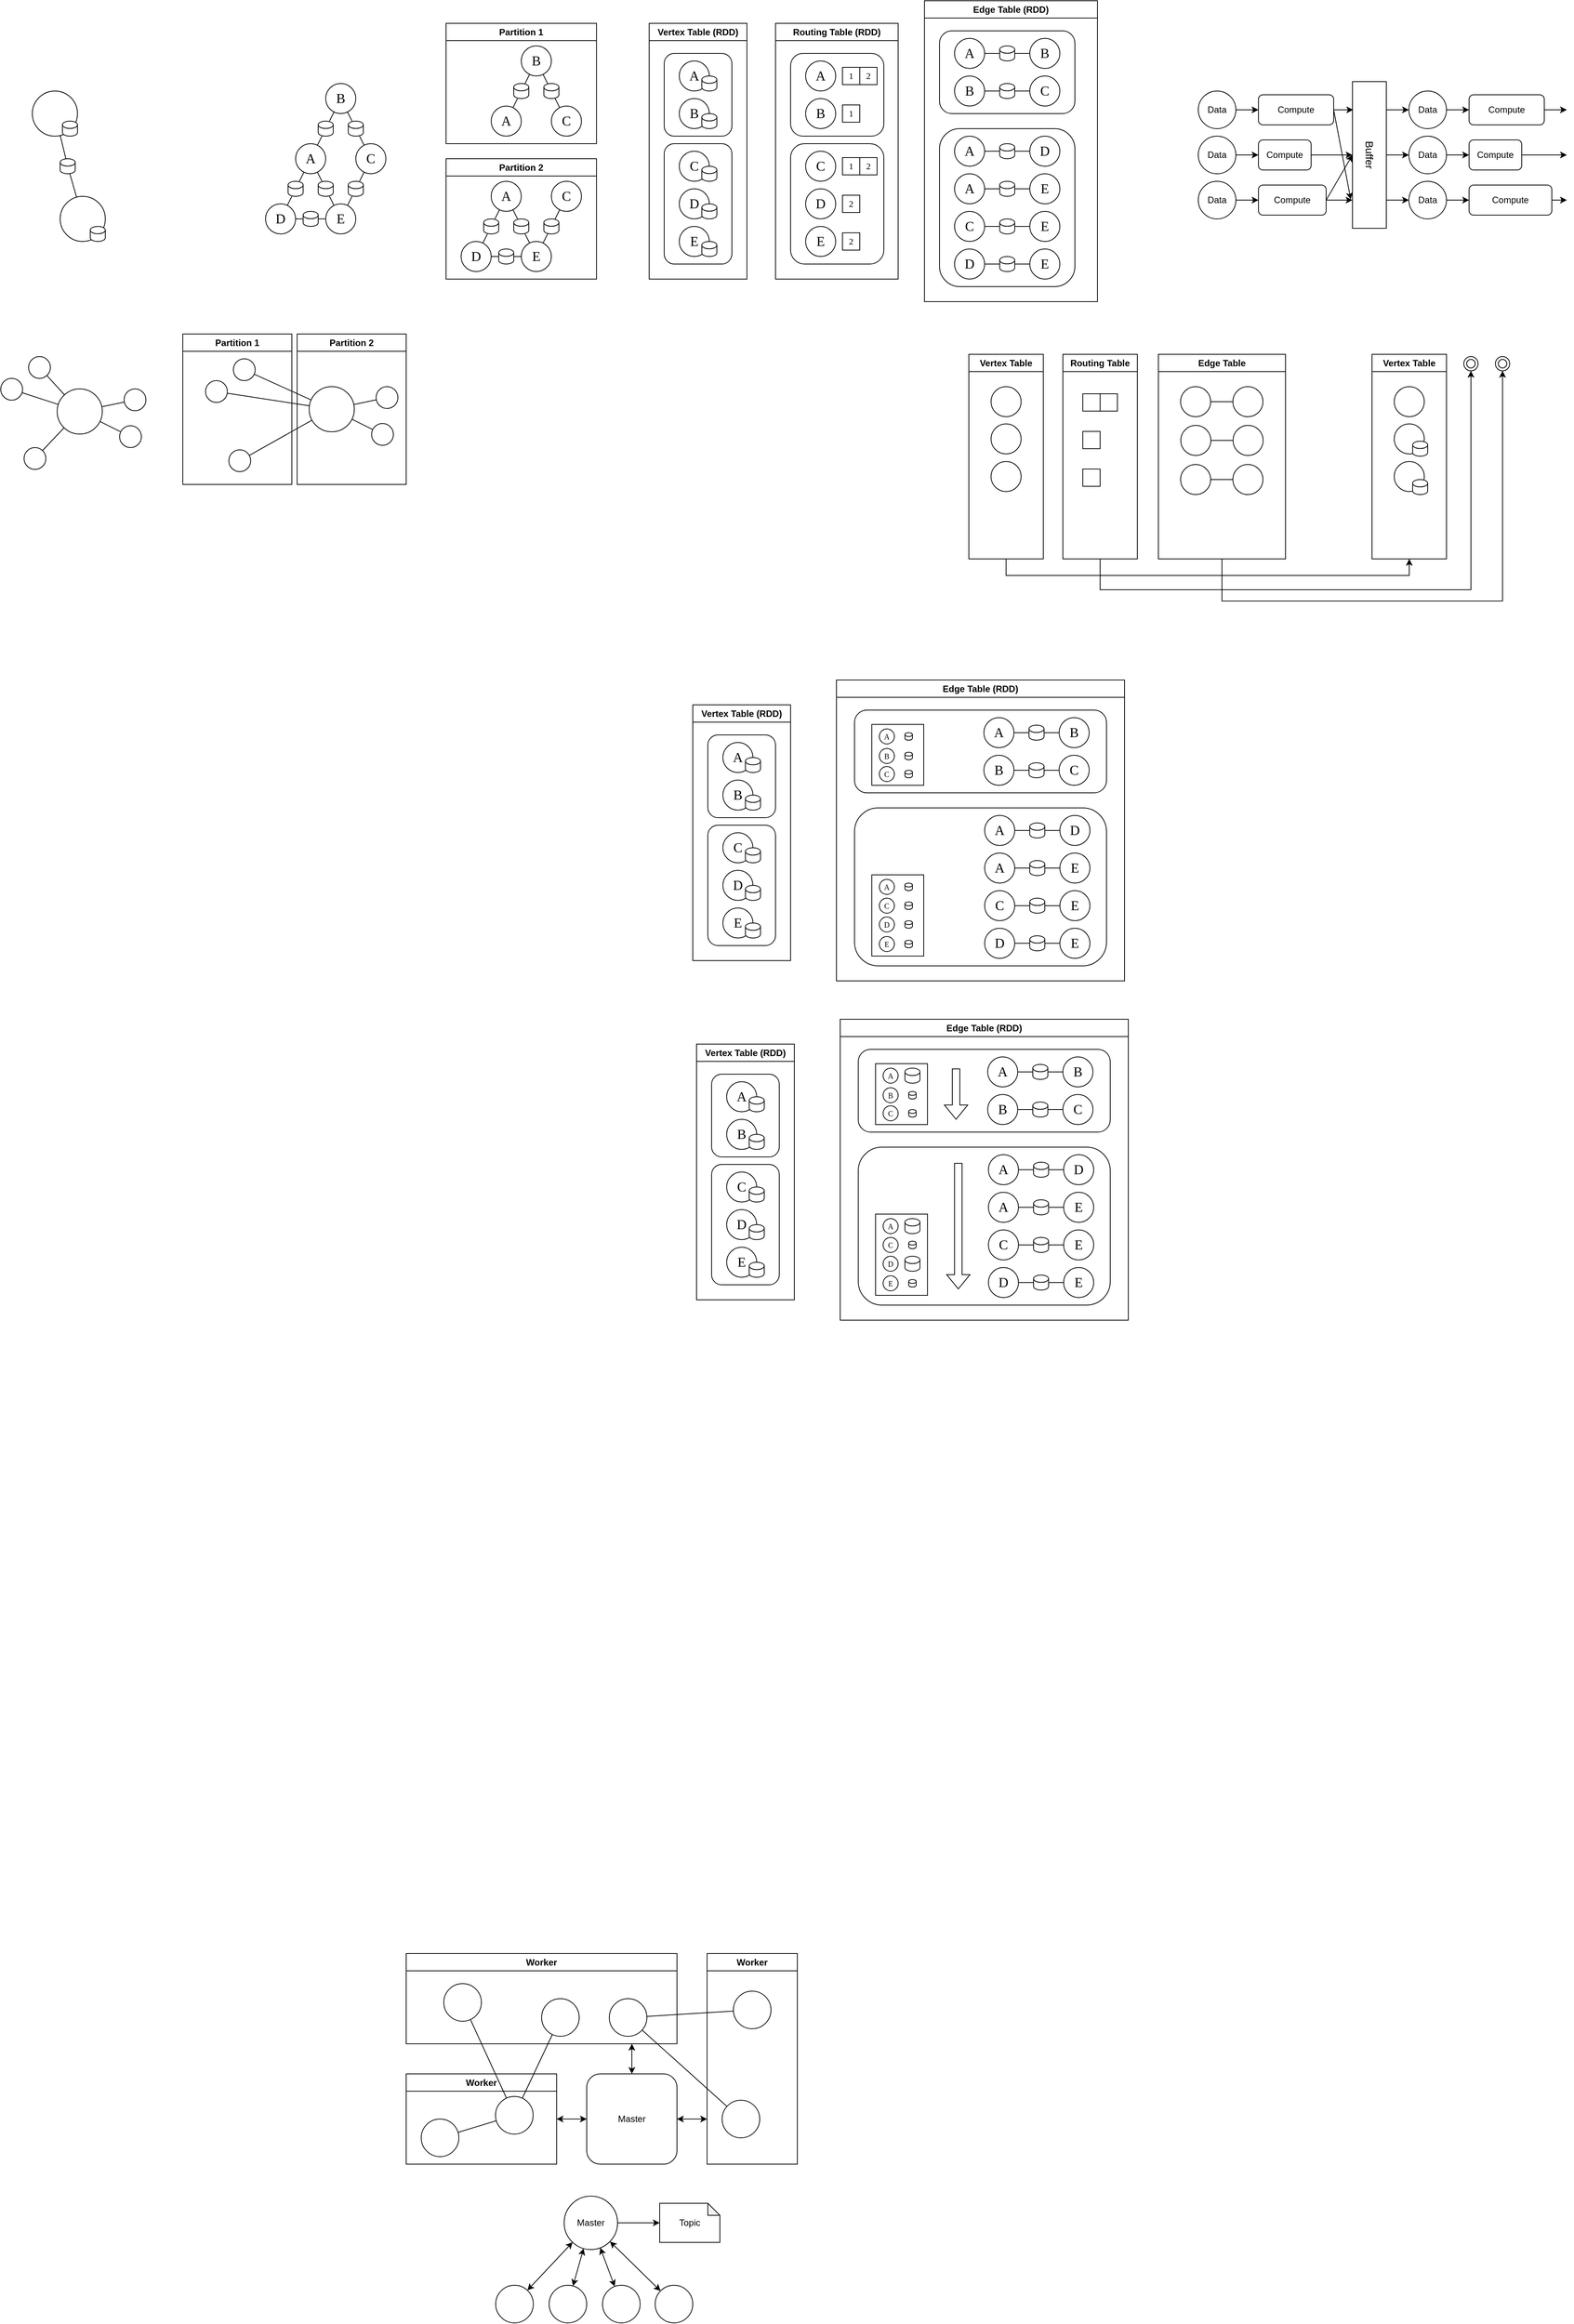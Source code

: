 <mxfile version="21.6.5" type="github">
  <diagram name="Page-1" id="1IOZiHgla6m4dTyVtpX0">
    <mxGraphModel dx="1475" dy="478" grid="0" gridSize="10" guides="1" tooltips="1" connect="1" arrows="1" fold="1" page="0" pageScale="1" pageWidth="827" pageHeight="1169" math="0" shadow="0">
      <root>
        <mxCell id="0" />
        <mxCell id="1" parent="0" />
        <mxCell id="eN5ll1cdRL_flHKws0ug-1" value="&lt;font style=&quot;font-size: 18px;&quot; face=&quot;Times New Roman&quot;&gt;A&lt;/font&gt;" style="ellipse;whiteSpace=wrap;html=1;aspect=fixed;" parent="1" vertex="1">
          <mxGeometry x="120" y="200" width="40" height="40" as="geometry" />
        </mxCell>
        <mxCell id="eN5ll1cdRL_flHKws0ug-3" value="&lt;font style=&quot;font-size: 18px;&quot; face=&quot;Times New Roman&quot;&gt;B&lt;/font&gt;" style="ellipse;whiteSpace=wrap;html=1;aspect=fixed;" parent="1" vertex="1">
          <mxGeometry x="160" y="120" width="40" height="40" as="geometry" />
        </mxCell>
        <mxCell id="eN5ll1cdRL_flHKws0ug-4" value="&lt;font style=&quot;font-size: 18px;&quot; face=&quot;Times New Roman&quot;&gt;C&lt;/font&gt;" style="ellipse;whiteSpace=wrap;html=1;aspect=fixed;" parent="1" vertex="1">
          <mxGeometry x="200" y="200" width="40" height="40" as="geometry" />
        </mxCell>
        <mxCell id="eN5ll1cdRL_flHKws0ug-6" value="" style="endArrow=none;html=1;rounded=0;" parent="1" source="eN5ll1cdRL_flHKws0ug-39" target="eN5ll1cdRL_flHKws0ug-3" edge="1">
          <mxGeometry width="50" height="50" relative="1" as="geometry">
            <mxPoint x="20" y="250" as="sourcePoint" />
            <mxPoint x="70" y="200" as="targetPoint" />
          </mxGeometry>
        </mxCell>
        <mxCell id="eN5ll1cdRL_flHKws0ug-7" value="&lt;font style=&quot;font-size: 18px;&quot; face=&quot;Times New Roman&quot;&gt;D&lt;/font&gt;" style="ellipse;whiteSpace=wrap;html=1;aspect=fixed;" parent="1" vertex="1">
          <mxGeometry x="80" y="280" width="40" height="40" as="geometry" />
        </mxCell>
        <mxCell id="eN5ll1cdRL_flHKws0ug-8" value="&lt;font style=&quot;font-size: 18px;&quot; face=&quot;Times New Roman&quot;&gt;E&lt;/font&gt;" style="ellipse;whiteSpace=wrap;html=1;aspect=fixed;" parent="1" vertex="1">
          <mxGeometry x="160" y="280" width="40" height="40" as="geometry" />
        </mxCell>
        <mxCell id="eN5ll1cdRL_flHKws0ug-9" value="" style="endArrow=none;html=1;rounded=0;" parent="1" source="eN5ll1cdRL_flHKws0ug-52" target="eN5ll1cdRL_flHKws0ug-3" edge="1">
          <mxGeometry width="50" height="50" relative="1" as="geometry">
            <mxPoint x="150" y="210" as="sourcePoint" />
            <mxPoint x="150" y="130" as="targetPoint" />
          </mxGeometry>
        </mxCell>
        <mxCell id="eN5ll1cdRL_flHKws0ug-10" value="" style="endArrow=none;html=1;rounded=0;" parent="1" source="eN5ll1cdRL_flHKws0ug-58" target="eN5ll1cdRL_flHKws0ug-1" edge="1">
          <mxGeometry width="50" height="50" relative="1" as="geometry">
            <mxPoint x="256" y="216" as="sourcePoint" />
            <mxPoint x="164" y="124" as="targetPoint" />
          </mxGeometry>
        </mxCell>
        <mxCell id="eN5ll1cdRL_flHKws0ug-11" value="" style="endArrow=none;html=1;rounded=0;" parent="1" source="eN5ll1cdRL_flHKws0ug-56" target="eN5ll1cdRL_flHKws0ug-1" edge="1">
          <mxGeometry width="50" height="50" relative="1" as="geometry">
            <mxPoint x="261" y="212" as="sourcePoint" />
            <mxPoint x="219" y="128" as="targetPoint" />
          </mxGeometry>
        </mxCell>
        <mxCell id="eN5ll1cdRL_flHKws0ug-12" value="" style="endArrow=none;html=1;rounded=0;" parent="1" source="eN5ll1cdRL_flHKws0ug-54" target="eN5ll1cdRL_flHKws0ug-4" edge="1">
          <mxGeometry width="50" height="50" relative="1" as="geometry">
            <mxPoint x="201" y="332" as="sourcePoint" />
            <mxPoint x="159" y="248" as="targetPoint" />
          </mxGeometry>
        </mxCell>
        <mxCell id="eN5ll1cdRL_flHKws0ug-13" value="" style="endArrow=none;html=1;rounded=0;" parent="1" source="eN5ll1cdRL_flHKws0ug-60" target="eN5ll1cdRL_flHKws0ug-7" edge="1">
          <mxGeometry width="50" height="50" relative="1" as="geometry">
            <mxPoint x="219" y="332" as="sourcePoint" />
            <mxPoint x="261" y="248" as="targetPoint" />
          </mxGeometry>
        </mxCell>
        <mxCell id="eN5ll1cdRL_flHKws0ug-15" value="Partition 1" style="swimlane;whiteSpace=wrap;html=1;" parent="1" vertex="1">
          <mxGeometry x="320" y="40" width="200" height="160" as="geometry" />
        </mxCell>
        <mxCell id="eN5ll1cdRL_flHKws0ug-18" value="&lt;font style=&quot;font-size: 18px;&quot; face=&quot;Times New Roman&quot;&gt;A&lt;/font&gt;" style="ellipse;whiteSpace=wrap;html=1;aspect=fixed;" parent="eN5ll1cdRL_flHKws0ug-15" vertex="1">
          <mxGeometry x="60" y="110" width="40" height="40" as="geometry" />
        </mxCell>
        <mxCell id="eN5ll1cdRL_flHKws0ug-19" value="&lt;font style=&quot;font-size: 18px;&quot; face=&quot;Times New Roman&quot;&gt;B&lt;/font&gt;" style="ellipse;whiteSpace=wrap;html=1;aspect=fixed;" parent="eN5ll1cdRL_flHKws0ug-15" vertex="1">
          <mxGeometry x="100" y="30" width="40" height="40" as="geometry" />
        </mxCell>
        <mxCell id="eN5ll1cdRL_flHKws0ug-20" value="&lt;font style=&quot;font-size: 18px;&quot; face=&quot;Times New Roman&quot;&gt;C&lt;/font&gt;" style="ellipse;whiteSpace=wrap;html=1;aspect=fixed;" parent="eN5ll1cdRL_flHKws0ug-15" vertex="1">
          <mxGeometry x="140" y="110" width="40" height="40" as="geometry" />
        </mxCell>
        <mxCell id="eN5ll1cdRL_flHKws0ug-21" value="" style="endArrow=none;html=1;rounded=0;" parent="eN5ll1cdRL_flHKws0ug-15" source="eN5ll1cdRL_flHKws0ug-62" target="eN5ll1cdRL_flHKws0ug-19" edge="1">
          <mxGeometry width="50" height="50" relative="1" as="geometry">
            <mxPoint x="-40" y="160" as="sourcePoint" />
            <mxPoint x="10" y="110" as="targetPoint" />
          </mxGeometry>
        </mxCell>
        <mxCell id="eN5ll1cdRL_flHKws0ug-22" value="" style="endArrow=none;html=1;rounded=0;" parent="eN5ll1cdRL_flHKws0ug-15" source="eN5ll1cdRL_flHKws0ug-20" target="eN5ll1cdRL_flHKws0ug-19" edge="1">
          <mxGeometry width="50" height="50" relative="1" as="geometry">
            <mxPoint x="90" y="120" as="sourcePoint" />
            <mxPoint x="90" y="40" as="targetPoint" />
          </mxGeometry>
        </mxCell>
        <mxCell id="eN5ll1cdRL_flHKws0ug-62" value="" style="shape=cylinder3;whiteSpace=wrap;html=1;boundedLbl=1;backgroundOutline=1;size=4.905;" parent="eN5ll1cdRL_flHKws0ug-15" vertex="1">
          <mxGeometry x="90" y="80" width="20" height="20" as="geometry" />
        </mxCell>
        <mxCell id="eN5ll1cdRL_flHKws0ug-63" value="" style="endArrow=none;html=1;rounded=0;" parent="eN5ll1cdRL_flHKws0ug-15" source="eN5ll1cdRL_flHKws0ug-18" target="eN5ll1cdRL_flHKws0ug-62" edge="1">
          <mxGeometry width="50" height="50" relative="1" as="geometry">
            <mxPoint x="409" y="152" as="sourcePoint" />
            <mxPoint x="431" y="108" as="targetPoint" />
          </mxGeometry>
        </mxCell>
        <mxCell id="eN5ll1cdRL_flHKws0ug-64" value="" style="shape=cylinder3;whiteSpace=wrap;html=1;boundedLbl=1;backgroundOutline=1;size=4.905;" parent="eN5ll1cdRL_flHKws0ug-15" vertex="1">
          <mxGeometry x="130" y="80" width="20" height="20" as="geometry" />
        </mxCell>
        <mxCell id="eN5ll1cdRL_flHKws0ug-24" value="Partition 2" style="swimlane;whiteSpace=wrap;html=1;" parent="1" vertex="1">
          <mxGeometry x="320" y="220" width="200" height="160" as="geometry" />
        </mxCell>
        <mxCell id="eN5ll1cdRL_flHKws0ug-30" value="&lt;font style=&quot;font-size: 18px;&quot; face=&quot;Times New Roman&quot;&gt;A&lt;/font&gt;" style="ellipse;whiteSpace=wrap;html=1;aspect=fixed;" parent="eN5ll1cdRL_flHKws0ug-24" vertex="1">
          <mxGeometry x="60" y="30" width="40" height="40" as="geometry" />
        </mxCell>
        <mxCell id="eN5ll1cdRL_flHKws0ug-31" value="&lt;font style=&quot;font-size: 18px;&quot; face=&quot;Times New Roman&quot;&gt;C&lt;/font&gt;" style="ellipse;whiteSpace=wrap;html=1;aspect=fixed;" parent="eN5ll1cdRL_flHKws0ug-24" vertex="1">
          <mxGeometry x="140" y="30" width="40" height="40" as="geometry" />
        </mxCell>
        <mxCell id="eN5ll1cdRL_flHKws0ug-32" value="&lt;font style=&quot;font-size: 18px;&quot; face=&quot;Times New Roman&quot;&gt;D&lt;/font&gt;" style="ellipse;whiteSpace=wrap;html=1;aspect=fixed;" parent="eN5ll1cdRL_flHKws0ug-24" vertex="1">
          <mxGeometry x="20" y="110" width="40" height="40" as="geometry" />
        </mxCell>
        <mxCell id="eN5ll1cdRL_flHKws0ug-33" value="&lt;font style=&quot;font-size: 18px;&quot; face=&quot;Times New Roman&quot;&gt;E&lt;/font&gt;" style="ellipse;whiteSpace=wrap;html=1;aspect=fixed;" parent="eN5ll1cdRL_flHKws0ug-24" vertex="1">
          <mxGeometry x="100" y="110" width="40" height="40" as="geometry" />
        </mxCell>
        <mxCell id="eN5ll1cdRL_flHKws0ug-34" value="" style="endArrow=none;html=1;rounded=0;" parent="eN5ll1cdRL_flHKws0ug-24" source="eN5ll1cdRL_flHKws0ug-65" target="eN5ll1cdRL_flHKws0ug-30" edge="1">
          <mxGeometry width="50" height="50" relative="1" as="geometry">
            <mxPoint x="196" y="46" as="sourcePoint" />
            <mxPoint x="104" y="-46" as="targetPoint" />
          </mxGeometry>
        </mxCell>
        <mxCell id="eN5ll1cdRL_flHKws0ug-35" value="" style="endArrow=none;html=1;rounded=0;" parent="eN5ll1cdRL_flHKws0ug-24" source="eN5ll1cdRL_flHKws0ug-67" target="eN5ll1cdRL_flHKws0ug-30" edge="1">
          <mxGeometry width="50" height="50" relative="1" as="geometry">
            <mxPoint x="201" y="42" as="sourcePoint" />
            <mxPoint x="159" y="-42" as="targetPoint" />
          </mxGeometry>
        </mxCell>
        <mxCell id="eN5ll1cdRL_flHKws0ug-36" value="" style="endArrow=none;html=1;rounded=0;" parent="eN5ll1cdRL_flHKws0ug-24" source="eN5ll1cdRL_flHKws0ug-33" target="eN5ll1cdRL_flHKws0ug-31" edge="1">
          <mxGeometry width="50" height="50" relative="1" as="geometry">
            <mxPoint x="141" y="162" as="sourcePoint" />
            <mxPoint x="99" y="78" as="targetPoint" />
          </mxGeometry>
        </mxCell>
        <mxCell id="eN5ll1cdRL_flHKws0ug-37" value="" style="endArrow=none;html=1;rounded=0;" parent="eN5ll1cdRL_flHKws0ug-24" source="eN5ll1cdRL_flHKws0ug-70" target="eN5ll1cdRL_flHKws0ug-32" edge="1">
          <mxGeometry width="50" height="50" relative="1" as="geometry">
            <mxPoint x="159" y="162" as="sourcePoint" />
            <mxPoint x="201" y="78" as="targetPoint" />
          </mxGeometry>
        </mxCell>
        <mxCell id="eN5ll1cdRL_flHKws0ug-65" value="" style="shape=cylinder3;whiteSpace=wrap;html=1;boundedLbl=1;backgroundOutline=1;size=4.905;" parent="eN5ll1cdRL_flHKws0ug-24" vertex="1">
          <mxGeometry x="50" y="80" width="20" height="20" as="geometry" />
        </mxCell>
        <mxCell id="eN5ll1cdRL_flHKws0ug-66" value="" style="endArrow=none;html=1;rounded=0;" parent="eN5ll1cdRL_flHKws0ug-24" source="eN5ll1cdRL_flHKws0ug-32" target="eN5ll1cdRL_flHKws0ug-65" edge="1">
          <mxGeometry width="50" height="50" relative="1" as="geometry">
            <mxPoint x="369" y="332" as="sourcePoint" />
            <mxPoint x="391" y="288" as="targetPoint" />
          </mxGeometry>
        </mxCell>
        <mxCell id="eN5ll1cdRL_flHKws0ug-67" value="" style="shape=cylinder3;whiteSpace=wrap;html=1;boundedLbl=1;backgroundOutline=1;size=4.905;" parent="eN5ll1cdRL_flHKws0ug-24" vertex="1">
          <mxGeometry x="90" y="80" width="20" height="20" as="geometry" />
        </mxCell>
        <mxCell id="eN5ll1cdRL_flHKws0ug-68" value="" style="endArrow=none;html=1;rounded=0;" parent="eN5ll1cdRL_flHKws0ug-24" source="eN5ll1cdRL_flHKws0ug-33" target="eN5ll1cdRL_flHKws0ug-67" edge="1">
          <mxGeometry width="50" height="50" relative="1" as="geometry">
            <mxPoint x="431" y="332" as="sourcePoint" />
            <mxPoint x="409" y="288" as="targetPoint" />
          </mxGeometry>
        </mxCell>
        <mxCell id="eN5ll1cdRL_flHKws0ug-69" value="" style="shape=cylinder3;whiteSpace=wrap;html=1;boundedLbl=1;backgroundOutline=1;size=4.905;" parent="eN5ll1cdRL_flHKws0ug-24" vertex="1">
          <mxGeometry x="130" y="80" width="20" height="20" as="geometry" />
        </mxCell>
        <mxCell id="eN5ll1cdRL_flHKws0ug-70" value="" style="shape=cylinder3;whiteSpace=wrap;html=1;boundedLbl=1;backgroundOutline=1;size=4.905;" parent="eN5ll1cdRL_flHKws0ug-24" vertex="1">
          <mxGeometry x="70" y="120" width="20" height="20" as="geometry" />
        </mxCell>
        <mxCell id="eN5ll1cdRL_flHKws0ug-71" value="" style="endArrow=none;html=1;rounded=0;" parent="eN5ll1cdRL_flHKws0ug-24" source="eN5ll1cdRL_flHKws0ug-33" target="eN5ll1cdRL_flHKws0ug-70" edge="1">
          <mxGeometry width="50" height="50" relative="1" as="geometry">
            <mxPoint x="420" y="350" as="sourcePoint" />
            <mxPoint x="380" y="350" as="targetPoint" />
          </mxGeometry>
        </mxCell>
        <mxCell id="eN5ll1cdRL_flHKws0ug-51" value="" style="endArrow=none;html=1;rounded=0;" parent="1" source="eN5ll1cdRL_flHKws0ug-1" target="eN5ll1cdRL_flHKws0ug-39" edge="1">
          <mxGeometry width="50" height="50" relative="1" as="geometry">
            <mxPoint x="149" y="202" as="sourcePoint" />
            <mxPoint x="171" y="158" as="targetPoint" />
          </mxGeometry>
        </mxCell>
        <mxCell id="eN5ll1cdRL_flHKws0ug-39" value="" style="shape=cylinder3;whiteSpace=wrap;html=1;boundedLbl=1;backgroundOutline=1;size=4.905;" parent="1" vertex="1">
          <mxGeometry x="150" y="170" width="20" height="20" as="geometry" />
        </mxCell>
        <mxCell id="eN5ll1cdRL_flHKws0ug-53" value="" style="endArrow=none;html=1;rounded=0;" parent="1" source="eN5ll1cdRL_flHKws0ug-4" target="eN5ll1cdRL_flHKws0ug-52" edge="1">
          <mxGeometry width="50" height="50" relative="1" as="geometry">
            <mxPoint x="211" y="202" as="sourcePoint" />
            <mxPoint x="189" y="158" as="targetPoint" />
          </mxGeometry>
        </mxCell>
        <mxCell id="eN5ll1cdRL_flHKws0ug-52" value="" style="shape=cylinder3;whiteSpace=wrap;html=1;boundedLbl=1;backgroundOutline=1;size=4.905;" parent="1" vertex="1">
          <mxGeometry x="190" y="170" width="20" height="20" as="geometry" />
        </mxCell>
        <mxCell id="eN5ll1cdRL_flHKws0ug-55" value="" style="endArrow=none;html=1;rounded=0;" parent="1" source="eN5ll1cdRL_flHKws0ug-8" target="eN5ll1cdRL_flHKws0ug-54" edge="1">
          <mxGeometry width="50" height="50" relative="1" as="geometry">
            <mxPoint x="189" y="282" as="sourcePoint" />
            <mxPoint x="211" y="238" as="targetPoint" />
          </mxGeometry>
        </mxCell>
        <mxCell id="eN5ll1cdRL_flHKws0ug-54" value="" style="shape=cylinder3;whiteSpace=wrap;html=1;boundedLbl=1;backgroundOutline=1;size=4.905;" parent="1" vertex="1">
          <mxGeometry x="190" y="250" width="20" height="20" as="geometry" />
        </mxCell>
        <mxCell id="eN5ll1cdRL_flHKws0ug-57" value="" style="endArrow=none;html=1;rounded=0;" parent="1" source="eN5ll1cdRL_flHKws0ug-8" target="eN5ll1cdRL_flHKws0ug-56" edge="1">
          <mxGeometry width="50" height="50" relative="1" as="geometry">
            <mxPoint x="171" y="282" as="sourcePoint" />
            <mxPoint x="149" y="238" as="targetPoint" />
          </mxGeometry>
        </mxCell>
        <mxCell id="eN5ll1cdRL_flHKws0ug-56" value="" style="shape=cylinder3;whiteSpace=wrap;html=1;boundedLbl=1;backgroundOutline=1;size=4.905;" parent="1" vertex="1">
          <mxGeometry x="150" y="250" width="20" height="20" as="geometry" />
        </mxCell>
        <mxCell id="eN5ll1cdRL_flHKws0ug-59" value="" style="endArrow=none;html=1;rounded=0;" parent="1" source="eN5ll1cdRL_flHKws0ug-7" target="eN5ll1cdRL_flHKws0ug-58" edge="1">
          <mxGeometry width="50" height="50" relative="1" as="geometry">
            <mxPoint x="109" y="282" as="sourcePoint" />
            <mxPoint x="131" y="238" as="targetPoint" />
          </mxGeometry>
        </mxCell>
        <mxCell id="eN5ll1cdRL_flHKws0ug-58" value="" style="shape=cylinder3;whiteSpace=wrap;html=1;boundedLbl=1;backgroundOutline=1;size=4.905;" parent="1" vertex="1">
          <mxGeometry x="110" y="250" width="20" height="20" as="geometry" />
        </mxCell>
        <mxCell id="eN5ll1cdRL_flHKws0ug-61" value="" style="endArrow=none;html=1;rounded=0;" parent="1" source="eN5ll1cdRL_flHKws0ug-8" target="eN5ll1cdRL_flHKws0ug-60" edge="1">
          <mxGeometry width="50" height="50" relative="1" as="geometry">
            <mxPoint x="160" y="300" as="sourcePoint" />
            <mxPoint x="120" y="300" as="targetPoint" />
          </mxGeometry>
        </mxCell>
        <mxCell id="eN5ll1cdRL_flHKws0ug-60" value="" style="shape=cylinder3;whiteSpace=wrap;html=1;boundedLbl=1;backgroundOutline=1;size=4.905;" parent="1" vertex="1">
          <mxGeometry x="130" y="290" width="20" height="20" as="geometry" />
        </mxCell>
        <mxCell id="eN5ll1cdRL_flHKws0ug-73" value="" style="ellipse;whiteSpace=wrap;html=1;aspect=fixed;" parent="1" vertex="1">
          <mxGeometry x="-230" y="130" width="60" height="60" as="geometry" />
        </mxCell>
        <mxCell id="eN5ll1cdRL_flHKws0ug-74" value="" style="ellipse;whiteSpace=wrap;html=1;aspect=fixed;" parent="1" vertex="1">
          <mxGeometry x="-193" y="270" width="60" height="60" as="geometry" />
        </mxCell>
        <mxCell id="eN5ll1cdRL_flHKws0ug-76" value="" style="endArrow=none;html=1;rounded=0;" parent="1" source="eN5ll1cdRL_flHKws0ug-84" target="eN5ll1cdRL_flHKws0ug-73" edge="1">
          <mxGeometry width="50" height="50" relative="1" as="geometry">
            <mxPoint x="-140" y="160" as="sourcePoint" />
            <mxPoint x="-170" y="130" as="targetPoint" />
          </mxGeometry>
        </mxCell>
        <mxCell id="eN5ll1cdRL_flHKws0ug-82" value="" style="shape=cylinder3;whiteSpace=wrap;html=1;boundedLbl=1;backgroundOutline=1;size=4.905;" parent="1" vertex="1">
          <mxGeometry x="-190" y="170" width="20" height="20" as="geometry" />
        </mxCell>
        <mxCell id="eN5ll1cdRL_flHKws0ug-83" value="" style="shape=cylinder3;whiteSpace=wrap;html=1;boundedLbl=1;backgroundOutline=1;size=4.905;" parent="1" vertex="1">
          <mxGeometry x="-153" y="310" width="20" height="20" as="geometry" />
        </mxCell>
        <mxCell id="eN5ll1cdRL_flHKws0ug-85" value="" style="endArrow=none;html=1;rounded=0;" parent="1" source="eN5ll1cdRL_flHKws0ug-74" target="eN5ll1cdRL_flHKws0ug-84" edge="1">
          <mxGeometry width="50" height="50" relative="1" as="geometry">
            <mxPoint x="-171" y="271" as="sourcePoint" />
            <mxPoint x="-192" y="189" as="targetPoint" />
          </mxGeometry>
        </mxCell>
        <mxCell id="eN5ll1cdRL_flHKws0ug-84" value="" style="shape=cylinder3;whiteSpace=wrap;html=1;boundedLbl=1;backgroundOutline=1;size=4.905;" parent="1" vertex="1">
          <mxGeometry x="-193" y="220" width="20" height="20" as="geometry" />
        </mxCell>
        <mxCell id="eN5ll1cdRL_flHKws0ug-86" value="Vertex Table (RDD)" style="swimlane;whiteSpace=wrap;html=1;" parent="1" vertex="1">
          <mxGeometry x="590" y="40" width="130" height="340" as="geometry" />
        </mxCell>
        <mxCell id="eN5ll1cdRL_flHKws0ug-93" value="" style="rounded=1;whiteSpace=wrap;html=1;" parent="eN5ll1cdRL_flHKws0ug-86" vertex="1">
          <mxGeometry x="20" y="40" width="90" height="110" as="geometry" />
        </mxCell>
        <mxCell id="eN5ll1cdRL_flHKws0ug-87" value="&lt;font style=&quot;font-size: 18px;&quot; face=&quot;Times New Roman&quot;&gt;A&lt;/font&gt;" style="ellipse;whiteSpace=wrap;html=1;aspect=fixed;" parent="eN5ll1cdRL_flHKws0ug-86" vertex="1">
          <mxGeometry x="40" y="50" width="40" height="40" as="geometry" />
        </mxCell>
        <mxCell id="eN5ll1cdRL_flHKws0ug-88" value="" style="shape=cylinder3;whiteSpace=wrap;html=1;boundedLbl=1;backgroundOutline=1;size=4.905;" parent="eN5ll1cdRL_flHKws0ug-86" vertex="1">
          <mxGeometry x="70" y="70" width="20" height="20" as="geometry" />
        </mxCell>
        <mxCell id="eN5ll1cdRL_flHKws0ug-91" value="&lt;font style=&quot;font-size: 18px;&quot; face=&quot;Times New Roman&quot;&gt;B&lt;/font&gt;" style="ellipse;whiteSpace=wrap;html=1;aspect=fixed;" parent="eN5ll1cdRL_flHKws0ug-86" vertex="1">
          <mxGeometry x="40" y="100" width="40" height="40" as="geometry" />
        </mxCell>
        <mxCell id="eN5ll1cdRL_flHKws0ug-92" value="" style="shape=cylinder3;whiteSpace=wrap;html=1;boundedLbl=1;backgroundOutline=1;size=4.905;" parent="eN5ll1cdRL_flHKws0ug-86" vertex="1">
          <mxGeometry x="70" y="120" width="20" height="20" as="geometry" />
        </mxCell>
        <mxCell id="eN5ll1cdRL_flHKws0ug-94" value="" style="rounded=1;whiteSpace=wrap;html=1;" parent="eN5ll1cdRL_flHKws0ug-86" vertex="1">
          <mxGeometry x="20" y="160" width="90" height="160" as="geometry" />
        </mxCell>
        <mxCell id="eN5ll1cdRL_flHKws0ug-95" value="&lt;font style=&quot;font-size: 18px;&quot; face=&quot;Times New Roman&quot;&gt;C&lt;/font&gt;" style="ellipse;whiteSpace=wrap;html=1;aspect=fixed;" parent="eN5ll1cdRL_flHKws0ug-86" vertex="1">
          <mxGeometry x="40" y="170" width="40" height="40" as="geometry" />
        </mxCell>
        <mxCell id="eN5ll1cdRL_flHKws0ug-96" value="" style="shape=cylinder3;whiteSpace=wrap;html=1;boundedLbl=1;backgroundOutline=1;size=4.905;" parent="eN5ll1cdRL_flHKws0ug-86" vertex="1">
          <mxGeometry x="70" y="190" width="20" height="20" as="geometry" />
        </mxCell>
        <mxCell id="eN5ll1cdRL_flHKws0ug-97" value="&lt;font style=&quot;font-size: 18px;&quot; face=&quot;Times New Roman&quot;&gt;D&lt;/font&gt;" style="ellipse;whiteSpace=wrap;html=1;aspect=fixed;" parent="eN5ll1cdRL_flHKws0ug-86" vertex="1">
          <mxGeometry x="40" y="220" width="40" height="40" as="geometry" />
        </mxCell>
        <mxCell id="eN5ll1cdRL_flHKws0ug-98" value="" style="shape=cylinder3;whiteSpace=wrap;html=1;boundedLbl=1;backgroundOutline=1;size=4.905;" parent="eN5ll1cdRL_flHKws0ug-86" vertex="1">
          <mxGeometry x="70" y="240" width="20" height="20" as="geometry" />
        </mxCell>
        <mxCell id="eN5ll1cdRL_flHKws0ug-99" value="&lt;font style=&quot;font-size: 18px;&quot; face=&quot;Times New Roman&quot;&gt;E&lt;/font&gt;" style="ellipse;whiteSpace=wrap;html=1;aspect=fixed;" parent="eN5ll1cdRL_flHKws0ug-86" vertex="1">
          <mxGeometry x="40" y="270" width="40" height="40" as="geometry" />
        </mxCell>
        <mxCell id="eN5ll1cdRL_flHKws0ug-100" value="" style="shape=cylinder3;whiteSpace=wrap;html=1;boundedLbl=1;backgroundOutline=1;size=4.905;" parent="eN5ll1cdRL_flHKws0ug-86" vertex="1">
          <mxGeometry x="70" y="290" width="20" height="20" as="geometry" />
        </mxCell>
        <mxCell id="eN5ll1cdRL_flHKws0ug-102" value="Edge Table (RDD)" style="swimlane;whiteSpace=wrap;html=1;" parent="1" vertex="1">
          <mxGeometry x="956" y="10" width="230" height="400" as="geometry" />
        </mxCell>
        <mxCell id="eN5ll1cdRL_flHKws0ug-103" value="" style="rounded=1;whiteSpace=wrap;html=1;" parent="eN5ll1cdRL_flHKws0ug-102" vertex="1">
          <mxGeometry x="20" y="40" width="180" height="110" as="geometry" />
        </mxCell>
        <mxCell id="eN5ll1cdRL_flHKws0ug-104" value="&lt;font style=&quot;font-size: 18px;&quot; face=&quot;Times New Roman&quot;&gt;A&lt;/font&gt;" style="ellipse;whiteSpace=wrap;html=1;aspect=fixed;" parent="eN5ll1cdRL_flHKws0ug-102" vertex="1">
          <mxGeometry x="40" y="50" width="40" height="40" as="geometry" />
        </mxCell>
        <mxCell id="eN5ll1cdRL_flHKws0ug-106" value="&lt;font style=&quot;font-size: 18px;&quot; face=&quot;Times New Roman&quot;&gt;B&lt;/font&gt;" style="ellipse;whiteSpace=wrap;html=1;aspect=fixed;" parent="eN5ll1cdRL_flHKws0ug-102" vertex="1">
          <mxGeometry x="40" y="100" width="40" height="40" as="geometry" />
        </mxCell>
        <mxCell id="eN5ll1cdRL_flHKws0ug-108" value="" style="rounded=1;whiteSpace=wrap;html=1;" parent="eN5ll1cdRL_flHKws0ug-102" vertex="1">
          <mxGeometry x="20" y="170" width="180" height="210" as="geometry" />
        </mxCell>
        <mxCell id="eN5ll1cdRL_flHKws0ug-109" value="&lt;font style=&quot;font-size: 18px;&quot; face=&quot;Times New Roman&quot;&gt;A&lt;/font&gt;" style="ellipse;whiteSpace=wrap;html=1;aspect=fixed;" parent="eN5ll1cdRL_flHKws0ug-102" vertex="1">
          <mxGeometry x="40" y="180" width="40" height="40" as="geometry" />
        </mxCell>
        <mxCell id="eN5ll1cdRL_flHKws0ug-111" value="&lt;font style=&quot;font-size: 18px;&quot; face=&quot;Times New Roman&quot;&gt;A&lt;/font&gt;" style="ellipse;whiteSpace=wrap;html=1;aspect=fixed;" parent="eN5ll1cdRL_flHKws0ug-102" vertex="1">
          <mxGeometry x="40" y="230" width="40" height="40" as="geometry" />
        </mxCell>
        <mxCell id="eN5ll1cdRL_flHKws0ug-113" value="&lt;font style=&quot;font-size: 18px;&quot; face=&quot;Times New Roman&quot;&gt;C&lt;/font&gt;" style="ellipse;whiteSpace=wrap;html=1;aspect=fixed;" parent="eN5ll1cdRL_flHKws0ug-102" vertex="1">
          <mxGeometry x="40" y="280" width="40" height="40" as="geometry" />
        </mxCell>
        <mxCell id="eN5ll1cdRL_flHKws0ug-115" value="&lt;font style=&quot;font-size: 18px;&quot; face=&quot;Times New Roman&quot;&gt;B&lt;/font&gt;" style="ellipse;whiteSpace=wrap;html=1;aspect=fixed;" parent="eN5ll1cdRL_flHKws0ug-102" vertex="1">
          <mxGeometry x="140" y="50" width="40" height="40" as="geometry" />
        </mxCell>
        <mxCell id="eN5ll1cdRL_flHKws0ug-116" value="&lt;font style=&quot;font-size: 18px;&quot; face=&quot;Times New Roman&quot;&gt;C&lt;/font&gt;" style="ellipse;whiteSpace=wrap;html=1;aspect=fixed;" parent="eN5ll1cdRL_flHKws0ug-102" vertex="1">
          <mxGeometry x="140" y="100" width="40" height="40" as="geometry" />
        </mxCell>
        <mxCell id="eN5ll1cdRL_flHKws0ug-119" value="&lt;font style=&quot;font-size: 18px;&quot; face=&quot;Times New Roman&quot;&gt;D&lt;/font&gt;" style="ellipse;whiteSpace=wrap;html=1;aspect=fixed;" parent="eN5ll1cdRL_flHKws0ug-102" vertex="1">
          <mxGeometry x="40" y="330" width="40" height="40" as="geometry" />
        </mxCell>
        <mxCell id="eN5ll1cdRL_flHKws0ug-120" value="&lt;font style=&quot;font-size: 18px;&quot; face=&quot;Times New Roman&quot;&gt;D&lt;/font&gt;" style="ellipse;whiteSpace=wrap;html=1;aspect=fixed;" parent="eN5ll1cdRL_flHKws0ug-102" vertex="1">
          <mxGeometry x="140" y="180" width="40" height="40" as="geometry" />
        </mxCell>
        <mxCell id="eN5ll1cdRL_flHKws0ug-121" value="&lt;font style=&quot;font-size: 18px;&quot; face=&quot;Times New Roman&quot;&gt;E&lt;/font&gt;" style="ellipse;whiteSpace=wrap;html=1;aspect=fixed;" parent="eN5ll1cdRL_flHKws0ug-102" vertex="1">
          <mxGeometry x="140" y="230" width="40" height="40" as="geometry" />
        </mxCell>
        <mxCell id="eN5ll1cdRL_flHKws0ug-122" value="&lt;font style=&quot;font-size: 18px;&quot; face=&quot;Times New Roman&quot;&gt;E&lt;/font&gt;" style="ellipse;whiteSpace=wrap;html=1;aspect=fixed;" parent="eN5ll1cdRL_flHKws0ug-102" vertex="1">
          <mxGeometry x="140" y="280" width="40" height="40" as="geometry" />
        </mxCell>
        <mxCell id="eN5ll1cdRL_flHKws0ug-123" value="&lt;font style=&quot;font-size: 18px;&quot; face=&quot;Times New Roman&quot;&gt;E&lt;/font&gt;" style="ellipse;whiteSpace=wrap;html=1;aspect=fixed;" parent="eN5ll1cdRL_flHKws0ug-102" vertex="1">
          <mxGeometry x="140" y="330" width="40" height="40" as="geometry" />
        </mxCell>
        <mxCell id="eN5ll1cdRL_flHKws0ug-126" value="" style="endArrow=none;html=1;rounded=0;entryX=1;entryY=0.5;entryDx=0;entryDy=0;exitX=0;exitY=0.5;exitDx=0;exitDy=0;" parent="eN5ll1cdRL_flHKws0ug-102" source="eN5ll1cdRL_flHKws0ug-148" target="eN5ll1cdRL_flHKws0ug-104" edge="1">
          <mxGeometry width="50" height="50" relative="1" as="geometry">
            <mxPoint x="310" y="210" as="sourcePoint" />
            <mxPoint x="360" y="160" as="targetPoint" />
          </mxGeometry>
        </mxCell>
        <mxCell id="eN5ll1cdRL_flHKws0ug-143" value="" style="endArrow=none;html=1;rounded=0;" parent="eN5ll1cdRL_flHKws0ug-102" source="eN5ll1cdRL_flHKws0ug-150" target="eN5ll1cdRL_flHKws0ug-106" edge="1">
          <mxGeometry width="50" height="50" relative="1" as="geometry">
            <mxPoint x="150" y="80" as="sourcePoint" />
            <mxPoint x="90" y="80" as="targetPoint" />
          </mxGeometry>
        </mxCell>
        <mxCell id="eN5ll1cdRL_flHKws0ug-144" value="" style="endArrow=none;html=1;rounded=0;" parent="eN5ll1cdRL_flHKws0ug-102" source="eN5ll1cdRL_flHKws0ug-152" target="eN5ll1cdRL_flHKws0ug-109" edge="1">
          <mxGeometry width="50" height="50" relative="1" as="geometry">
            <mxPoint x="160" y="90" as="sourcePoint" />
            <mxPoint x="100" y="90" as="targetPoint" />
          </mxGeometry>
        </mxCell>
        <mxCell id="eN5ll1cdRL_flHKws0ug-145" value="" style="endArrow=none;html=1;rounded=0;" parent="eN5ll1cdRL_flHKws0ug-102" source="eN5ll1cdRL_flHKws0ug-121" target="eN5ll1cdRL_flHKws0ug-111" edge="1">
          <mxGeometry width="50" height="50" relative="1" as="geometry">
            <mxPoint x="150" y="210" as="sourcePoint" />
            <mxPoint x="90" y="210" as="targetPoint" />
          </mxGeometry>
        </mxCell>
        <mxCell id="eN5ll1cdRL_flHKws0ug-146" value="" style="endArrow=none;html=1;rounded=0;" parent="eN5ll1cdRL_flHKws0ug-102" source="eN5ll1cdRL_flHKws0ug-155" target="eN5ll1cdRL_flHKws0ug-113" edge="1">
          <mxGeometry width="50" height="50" relative="1" as="geometry">
            <mxPoint x="150" y="260" as="sourcePoint" />
            <mxPoint x="90" y="260" as="targetPoint" />
          </mxGeometry>
        </mxCell>
        <mxCell id="eN5ll1cdRL_flHKws0ug-147" value="" style="endArrow=none;html=1;rounded=0;" parent="eN5ll1cdRL_flHKws0ug-102" source="eN5ll1cdRL_flHKws0ug-157" target="eN5ll1cdRL_flHKws0ug-119" edge="1">
          <mxGeometry width="50" height="50" relative="1" as="geometry">
            <mxPoint x="160" y="270" as="sourcePoint" />
            <mxPoint x="100" y="270" as="targetPoint" />
          </mxGeometry>
        </mxCell>
        <mxCell id="eN5ll1cdRL_flHKws0ug-148" value="" style="shape=cylinder3;whiteSpace=wrap;html=1;boundedLbl=1;backgroundOutline=1;size=4.905;" parent="eN5ll1cdRL_flHKws0ug-102" vertex="1">
          <mxGeometry x="100" y="60" width="20" height="20" as="geometry" />
        </mxCell>
        <mxCell id="eN5ll1cdRL_flHKws0ug-149" value="" style="endArrow=none;html=1;rounded=0;entryX=1;entryY=0.5;entryDx=0;entryDy=0;exitX=0;exitY=0.5;exitDx=0;exitDy=0;" parent="eN5ll1cdRL_flHKws0ug-102" source="eN5ll1cdRL_flHKws0ug-115" target="eN5ll1cdRL_flHKws0ug-148" edge="1">
          <mxGeometry width="50" height="50" relative="1" as="geometry">
            <mxPoint x="860" y="30" as="sourcePoint" />
            <mxPoint x="800" y="30" as="targetPoint" />
          </mxGeometry>
        </mxCell>
        <mxCell id="eN5ll1cdRL_flHKws0ug-150" value="" style="shape=cylinder3;whiteSpace=wrap;html=1;boundedLbl=1;backgroundOutline=1;size=4.905;" parent="eN5ll1cdRL_flHKws0ug-102" vertex="1">
          <mxGeometry x="100" y="110" width="20" height="20" as="geometry" />
        </mxCell>
        <mxCell id="eN5ll1cdRL_flHKws0ug-151" value="" style="endArrow=none;html=1;rounded=0;" parent="eN5ll1cdRL_flHKws0ug-102" source="eN5ll1cdRL_flHKws0ug-116" target="eN5ll1cdRL_flHKws0ug-150" edge="1">
          <mxGeometry width="50" height="50" relative="1" as="geometry">
            <mxPoint x="860" y="80" as="sourcePoint" />
            <mxPoint x="800" y="80" as="targetPoint" />
          </mxGeometry>
        </mxCell>
        <mxCell id="eN5ll1cdRL_flHKws0ug-152" value="" style="shape=cylinder3;whiteSpace=wrap;html=1;boundedLbl=1;backgroundOutline=1;size=4.905;" parent="eN5ll1cdRL_flHKws0ug-102" vertex="1">
          <mxGeometry x="100" y="190" width="20" height="20" as="geometry" />
        </mxCell>
        <mxCell id="eN5ll1cdRL_flHKws0ug-153" value="" style="endArrow=none;html=1;rounded=0;" parent="eN5ll1cdRL_flHKws0ug-102" source="eN5ll1cdRL_flHKws0ug-120" target="eN5ll1cdRL_flHKws0ug-152" edge="1">
          <mxGeometry width="50" height="50" relative="1" as="geometry">
            <mxPoint x="860" y="160" as="sourcePoint" />
            <mxPoint x="800" y="160" as="targetPoint" />
          </mxGeometry>
        </mxCell>
        <mxCell id="eN5ll1cdRL_flHKws0ug-154" value="" style="shape=cylinder3;whiteSpace=wrap;html=1;boundedLbl=1;backgroundOutline=1;size=4.905;" parent="eN5ll1cdRL_flHKws0ug-102" vertex="1">
          <mxGeometry x="100" y="240" width="20" height="20" as="geometry" />
        </mxCell>
        <mxCell id="eN5ll1cdRL_flHKws0ug-155" value="" style="shape=cylinder3;whiteSpace=wrap;html=1;boundedLbl=1;backgroundOutline=1;size=4.905;" parent="eN5ll1cdRL_flHKws0ug-102" vertex="1">
          <mxGeometry x="100" y="290" width="20" height="20" as="geometry" />
        </mxCell>
        <mxCell id="eN5ll1cdRL_flHKws0ug-156" value="" style="endArrow=none;html=1;rounded=0;" parent="eN5ll1cdRL_flHKws0ug-102" source="eN5ll1cdRL_flHKws0ug-122" target="eN5ll1cdRL_flHKws0ug-155" edge="1">
          <mxGeometry width="50" height="50" relative="1" as="geometry">
            <mxPoint x="860" y="260" as="sourcePoint" />
            <mxPoint x="800" y="260" as="targetPoint" />
          </mxGeometry>
        </mxCell>
        <mxCell id="eN5ll1cdRL_flHKws0ug-157" value="" style="shape=cylinder3;whiteSpace=wrap;html=1;boundedLbl=1;backgroundOutline=1;size=4.905;" parent="eN5ll1cdRL_flHKws0ug-102" vertex="1">
          <mxGeometry x="100" y="340" width="20" height="20" as="geometry" />
        </mxCell>
        <mxCell id="eN5ll1cdRL_flHKws0ug-158" value="" style="endArrow=none;html=1;rounded=0;" parent="eN5ll1cdRL_flHKws0ug-102" source="eN5ll1cdRL_flHKws0ug-123" target="eN5ll1cdRL_flHKws0ug-157" edge="1">
          <mxGeometry width="50" height="50" relative="1" as="geometry">
            <mxPoint x="860" y="310" as="sourcePoint" />
            <mxPoint x="800" y="310" as="targetPoint" />
          </mxGeometry>
        </mxCell>
        <mxCell id="eN5ll1cdRL_flHKws0ug-159" value="Routing Table (RDD)" style="swimlane;whiteSpace=wrap;html=1;" parent="1" vertex="1">
          <mxGeometry x="758" y="40" width="163" height="340" as="geometry" />
        </mxCell>
        <mxCell id="eN5ll1cdRL_flHKws0ug-160" value="" style="rounded=1;whiteSpace=wrap;html=1;" parent="eN5ll1cdRL_flHKws0ug-159" vertex="1">
          <mxGeometry x="20" y="40" width="124" height="110" as="geometry" />
        </mxCell>
        <mxCell id="eN5ll1cdRL_flHKws0ug-161" value="&lt;font style=&quot;font-size: 18px;&quot; face=&quot;Times New Roman&quot;&gt;A&lt;/font&gt;" style="ellipse;whiteSpace=wrap;html=1;aspect=fixed;" parent="eN5ll1cdRL_flHKws0ug-159" vertex="1">
          <mxGeometry x="40" y="50" width="40" height="40" as="geometry" />
        </mxCell>
        <mxCell id="eN5ll1cdRL_flHKws0ug-163" value="&lt;font style=&quot;font-size: 18px;&quot; face=&quot;Times New Roman&quot;&gt;B&lt;/font&gt;" style="ellipse;whiteSpace=wrap;html=1;aspect=fixed;" parent="eN5ll1cdRL_flHKws0ug-159" vertex="1">
          <mxGeometry x="40" y="100" width="40" height="40" as="geometry" />
        </mxCell>
        <mxCell id="eN5ll1cdRL_flHKws0ug-165" value="" style="rounded=1;whiteSpace=wrap;html=1;" parent="eN5ll1cdRL_flHKws0ug-159" vertex="1">
          <mxGeometry x="20" y="160" width="124" height="160" as="geometry" />
        </mxCell>
        <mxCell id="eN5ll1cdRL_flHKws0ug-166" value="&lt;font style=&quot;font-size: 18px;&quot; face=&quot;Times New Roman&quot;&gt;C&lt;/font&gt;" style="ellipse;whiteSpace=wrap;html=1;aspect=fixed;" parent="eN5ll1cdRL_flHKws0ug-159" vertex="1">
          <mxGeometry x="40" y="170" width="40" height="40" as="geometry" />
        </mxCell>
        <mxCell id="eN5ll1cdRL_flHKws0ug-168" value="&lt;font style=&quot;font-size: 18px;&quot; face=&quot;Times New Roman&quot;&gt;D&lt;/font&gt;" style="ellipse;whiteSpace=wrap;html=1;aspect=fixed;" parent="eN5ll1cdRL_flHKws0ug-159" vertex="1">
          <mxGeometry x="40" y="220" width="40" height="40" as="geometry" />
        </mxCell>
        <mxCell id="eN5ll1cdRL_flHKws0ug-170" value="&lt;font style=&quot;font-size: 18px;&quot; face=&quot;Times New Roman&quot;&gt;E&lt;/font&gt;" style="ellipse;whiteSpace=wrap;html=1;aspect=fixed;" parent="eN5ll1cdRL_flHKws0ug-159" vertex="1">
          <mxGeometry x="40" y="270" width="40" height="40" as="geometry" />
        </mxCell>
        <mxCell id="eN5ll1cdRL_flHKws0ug-176" value="&lt;font face=&quot;Times New Roman&quot;&gt;1&lt;/font&gt;" style="rounded=0;whiteSpace=wrap;html=1;" parent="eN5ll1cdRL_flHKws0ug-159" vertex="1">
          <mxGeometry x="89" y="108.5" width="23" height="23" as="geometry" />
        </mxCell>
        <mxCell id="eN5ll1cdRL_flHKws0ug-179" value="&lt;font face=&quot;Times New Roman&quot;&gt;1&lt;/font&gt;" style="rounded=0;whiteSpace=wrap;html=1;" parent="eN5ll1cdRL_flHKws0ug-159" vertex="1">
          <mxGeometry x="89" y="58.5" width="23" height="23" as="geometry" />
        </mxCell>
        <mxCell id="eN5ll1cdRL_flHKws0ug-182" value="&lt;font face=&quot;Times New Roman&quot;&gt;2&lt;/font&gt;" style="rounded=0;whiteSpace=wrap;html=1;" parent="eN5ll1cdRL_flHKws0ug-159" vertex="1">
          <mxGeometry x="112" y="58.5" width="23" height="23" as="geometry" />
        </mxCell>
        <mxCell id="eN5ll1cdRL_flHKws0ug-183" value="&lt;font face=&quot;Times New Roman&quot;&gt;2&lt;/font&gt;" style="rounded=0;whiteSpace=wrap;html=1;" parent="eN5ll1cdRL_flHKws0ug-159" vertex="1">
          <mxGeometry x="89" y="228.5" width="23" height="23" as="geometry" />
        </mxCell>
        <mxCell id="eN5ll1cdRL_flHKws0ug-184" value="&lt;font face=&quot;Times New Roman&quot;&gt;2&lt;/font&gt;" style="rounded=0;whiteSpace=wrap;html=1;" parent="eN5ll1cdRL_flHKws0ug-159" vertex="1">
          <mxGeometry x="89" y="278.5" width="23" height="23" as="geometry" />
        </mxCell>
        <mxCell id="eN5ll1cdRL_flHKws0ug-185" value="&lt;font face=&quot;Times New Roman&quot;&gt;1&lt;/font&gt;" style="rounded=0;whiteSpace=wrap;html=1;" parent="eN5ll1cdRL_flHKws0ug-159" vertex="1">
          <mxGeometry x="89" y="178.5" width="23" height="23" as="geometry" />
        </mxCell>
        <mxCell id="eN5ll1cdRL_flHKws0ug-186" value="&lt;font face=&quot;Times New Roman&quot;&gt;2&lt;/font&gt;" style="rounded=0;whiteSpace=wrap;html=1;" parent="eN5ll1cdRL_flHKws0ug-159" vertex="1">
          <mxGeometry x="112" y="178.5" width="23" height="23" as="geometry" />
        </mxCell>
        <mxCell id="eN5ll1cdRL_flHKws0ug-187" value="" style="ellipse;whiteSpace=wrap;html=1;aspect=fixed;" parent="1" vertex="1">
          <mxGeometry x="-197" y="526" width="60" height="60" as="geometry" />
        </mxCell>
        <mxCell id="eN5ll1cdRL_flHKws0ug-188" value="" style="ellipse;whiteSpace=wrap;html=1;aspect=fixed;" parent="1" vertex="1">
          <mxGeometry x="-235" y="483" width="29" height="29" as="geometry" />
        </mxCell>
        <mxCell id="eN5ll1cdRL_flHKws0ug-189" value="" style="endArrow=none;html=1;rounded=0;" parent="1" source="eN5ll1cdRL_flHKws0ug-187" target="eN5ll1cdRL_flHKws0ug-188" edge="1">
          <mxGeometry width="50" height="50" relative="1" as="geometry">
            <mxPoint x="-412" y="547" as="sourcePoint" />
            <mxPoint x="-362" y="497" as="targetPoint" />
          </mxGeometry>
        </mxCell>
        <mxCell id="eN5ll1cdRL_flHKws0ug-190" value="" style="ellipse;whiteSpace=wrap;html=1;aspect=fixed;" parent="1" vertex="1">
          <mxGeometry x="-272" y="512" width="29" height="29" as="geometry" />
        </mxCell>
        <mxCell id="eN5ll1cdRL_flHKws0ug-191" value="" style="ellipse;whiteSpace=wrap;html=1;aspect=fixed;" parent="1" vertex="1">
          <mxGeometry x="-108" y="526" width="29" height="29" as="geometry" />
        </mxCell>
        <mxCell id="eN5ll1cdRL_flHKws0ug-192" value="" style="ellipse;whiteSpace=wrap;html=1;aspect=fixed;" parent="1" vertex="1">
          <mxGeometry x="-114" y="575" width="29" height="29" as="geometry" />
        </mxCell>
        <mxCell id="eN5ll1cdRL_flHKws0ug-193" value="" style="ellipse;whiteSpace=wrap;html=1;aspect=fixed;" parent="1" vertex="1">
          <mxGeometry x="-241" y="604" width="29" height="29" as="geometry" />
        </mxCell>
        <mxCell id="eN5ll1cdRL_flHKws0ug-194" value="" style="endArrow=none;html=1;rounded=0;" parent="1" source="eN5ll1cdRL_flHKws0ug-187" target="eN5ll1cdRL_flHKws0ug-193" edge="1">
          <mxGeometry width="50" height="50" relative="1" as="geometry">
            <mxPoint x="-177" y="544" as="sourcePoint" />
            <mxPoint x="-201" y="518" as="targetPoint" />
          </mxGeometry>
        </mxCell>
        <mxCell id="eN5ll1cdRL_flHKws0ug-195" value="" style="endArrow=none;html=1;rounded=0;" parent="1" source="eN5ll1cdRL_flHKws0ug-192" target="eN5ll1cdRL_flHKws0ug-187" edge="1">
          <mxGeometry width="50" height="50" relative="1" as="geometry">
            <mxPoint x="-167" y="554" as="sourcePoint" />
            <mxPoint x="-161" y="556" as="targetPoint" />
          </mxGeometry>
        </mxCell>
        <mxCell id="eN5ll1cdRL_flHKws0ug-196" value="" style="endArrow=none;html=1;rounded=0;" parent="1" source="eN5ll1cdRL_flHKws0ug-187" target="eN5ll1cdRL_flHKws0ug-191" edge="1">
          <mxGeometry width="50" height="50" relative="1" as="geometry">
            <mxPoint x="-113" y="613" as="sourcePoint" />
            <mxPoint x="-136" y="588" as="targetPoint" />
          </mxGeometry>
        </mxCell>
        <mxCell id="eN5ll1cdRL_flHKws0ug-197" value="" style="endArrow=none;html=1;rounded=0;" parent="1" source="eN5ll1cdRL_flHKws0ug-187" target="eN5ll1cdRL_flHKws0ug-190" edge="1">
          <mxGeometry width="50" height="50" relative="1" as="geometry">
            <mxPoint x="-128" y="560" as="sourcePoint" />
            <mxPoint x="-98" y="553" as="targetPoint" />
          </mxGeometry>
        </mxCell>
        <mxCell id="eN5ll1cdRL_flHKws0ug-199" value="Partition 2" style="swimlane;whiteSpace=wrap;html=1;" parent="1" vertex="1">
          <mxGeometry x="122" y="453" width="145" height="200" as="geometry" />
        </mxCell>
        <mxCell id="eN5ll1cdRL_flHKws0ug-200" value="" style="ellipse;whiteSpace=wrap;html=1;aspect=fixed;" parent="eN5ll1cdRL_flHKws0ug-199" vertex="1">
          <mxGeometry x="16" y="70" width="60" height="60" as="geometry" />
        </mxCell>
        <mxCell id="eN5ll1cdRL_flHKws0ug-201" value="" style="ellipse;whiteSpace=wrap;html=1;aspect=fixed;" parent="eN5ll1cdRL_flHKws0ug-199" vertex="1">
          <mxGeometry x="105" y="70" width="29" height="29" as="geometry" />
        </mxCell>
        <mxCell id="eN5ll1cdRL_flHKws0ug-202" value="" style="ellipse;whiteSpace=wrap;html=1;aspect=fixed;" parent="eN5ll1cdRL_flHKws0ug-199" vertex="1">
          <mxGeometry x="99" y="119" width="29" height="29" as="geometry" />
        </mxCell>
        <mxCell id="eN5ll1cdRL_flHKws0ug-203" value="" style="endArrow=none;html=1;rounded=0;" parent="eN5ll1cdRL_flHKws0ug-199" source="eN5ll1cdRL_flHKws0ug-202" target="eN5ll1cdRL_flHKws0ug-200" edge="1">
          <mxGeometry width="50" height="50" relative="1" as="geometry">
            <mxPoint x="46" y="98" as="sourcePoint" />
            <mxPoint x="52" y="100" as="targetPoint" />
          </mxGeometry>
        </mxCell>
        <mxCell id="eN5ll1cdRL_flHKws0ug-204" value="" style="endArrow=none;html=1;rounded=0;" parent="eN5ll1cdRL_flHKws0ug-199" source="eN5ll1cdRL_flHKws0ug-200" target="eN5ll1cdRL_flHKws0ug-201" edge="1">
          <mxGeometry width="50" height="50" relative="1" as="geometry">
            <mxPoint x="100" y="157" as="sourcePoint" />
            <mxPoint x="77" y="132" as="targetPoint" />
          </mxGeometry>
        </mxCell>
        <mxCell id="eN5ll1cdRL_flHKws0ug-205" value="Partition 1" style="swimlane;whiteSpace=wrap;html=1;" parent="1" vertex="1">
          <mxGeometry x="-30" y="453" width="145" height="200" as="geometry" />
        </mxCell>
        <mxCell id="eN5ll1cdRL_flHKws0ug-211" value="" style="ellipse;whiteSpace=wrap;html=1;aspect=fixed;" parent="eN5ll1cdRL_flHKws0ug-205" vertex="1">
          <mxGeometry x="67.25" y="33" width="29" height="29" as="geometry" />
        </mxCell>
        <mxCell id="eN5ll1cdRL_flHKws0ug-213" value="" style="ellipse;whiteSpace=wrap;html=1;aspect=fixed;" parent="eN5ll1cdRL_flHKws0ug-205" vertex="1">
          <mxGeometry x="30.25" y="62" width="29" height="29" as="geometry" />
        </mxCell>
        <mxCell id="eN5ll1cdRL_flHKws0ug-214" value="" style="ellipse;whiteSpace=wrap;html=1;aspect=fixed;" parent="eN5ll1cdRL_flHKws0ug-205" vertex="1">
          <mxGeometry x="61.25" y="154" width="29" height="29" as="geometry" />
        </mxCell>
        <mxCell id="eN5ll1cdRL_flHKws0ug-212" value="" style="endArrow=none;html=1;rounded=0;" parent="1" source="eN5ll1cdRL_flHKws0ug-200" target="eN5ll1cdRL_flHKws0ug-211" edge="1">
          <mxGeometry width="50" height="50" relative="1" as="geometry">
            <mxPoint x="84.75" y="537" as="sourcePoint" />
            <mxPoint x="-89.75" y="500" as="targetPoint" />
          </mxGeometry>
        </mxCell>
        <mxCell id="eN5ll1cdRL_flHKws0ug-216" value="" style="endArrow=none;html=1;rounded=0;" parent="1" source="eN5ll1cdRL_flHKws0ug-200" target="eN5ll1cdRL_flHKws0ug-213" edge="1">
          <mxGeometry width="50" height="50" relative="1" as="geometry">
            <mxPoint x="76.75" y="550" as="sourcePoint" />
            <mxPoint x="174.25" y="556" as="targetPoint" />
          </mxGeometry>
        </mxCell>
        <mxCell id="eN5ll1cdRL_flHKws0ug-215" value="" style="endArrow=none;html=1;rounded=0;" parent="1" source="eN5ll1cdRL_flHKws0ug-200" target="eN5ll1cdRL_flHKws0ug-214" edge="1">
          <mxGeometry width="50" height="50" relative="1" as="geometry">
            <mxPoint x="84.75" y="581" as="sourcePoint" />
            <mxPoint x="71.25" y="521" as="targetPoint" />
          </mxGeometry>
        </mxCell>
        <mxCell id="eN5ll1cdRL_flHKws0ug-354" style="edgeStyle=orthogonalEdgeStyle;rounded=0;orthogonalLoop=1;jettySize=auto;html=1;exitX=0.5;exitY=1;exitDx=0;exitDy=0;entryX=0.5;entryY=1;entryDx=0;entryDy=0;" parent="1" source="eN5ll1cdRL_flHKws0ug-217" target="eN5ll1cdRL_flHKws0ug-340" edge="1">
          <mxGeometry relative="1" as="geometry">
            <Array as="points">
              <mxPoint x="1065" y="774" />
              <mxPoint x="1601" y="774" />
            </Array>
          </mxGeometry>
        </mxCell>
        <mxCell id="eN5ll1cdRL_flHKws0ug-217" value="Vertex Table" style="swimlane;whiteSpace=wrap;html=1;" parent="1" vertex="1">
          <mxGeometry x="1015" y="480" width="99" height="272" as="geometry" />
        </mxCell>
        <mxCell id="eN5ll1cdRL_flHKws0ug-321" value="" style="ellipse;whiteSpace=wrap;html=1;aspect=fixed;" parent="eN5ll1cdRL_flHKws0ug-217" vertex="1">
          <mxGeometry x="29.5" y="43" width="40" height="40" as="geometry" />
        </mxCell>
        <mxCell id="eN5ll1cdRL_flHKws0ug-322" value="" style="ellipse;whiteSpace=wrap;html=1;aspect=fixed;" parent="eN5ll1cdRL_flHKws0ug-217" vertex="1">
          <mxGeometry x="29.5" y="92.5" width="40" height="40" as="geometry" />
        </mxCell>
        <mxCell id="eN5ll1cdRL_flHKws0ug-323" value="" style="ellipse;whiteSpace=wrap;html=1;aspect=fixed;" parent="eN5ll1cdRL_flHKws0ug-217" vertex="1">
          <mxGeometry x="29.5" y="142.5" width="40" height="40" as="geometry" />
        </mxCell>
        <mxCell id="eN5ll1cdRL_flHKws0ug-291" style="edgeStyle=orthogonalEdgeStyle;rounded=0;orthogonalLoop=1;jettySize=auto;html=1;exitX=1;exitY=0.5;exitDx=0;exitDy=0;entryX=0.189;entryY=0.978;entryDx=0;entryDy=0;entryPerimeter=0;" parent="1" source="eN5ll1cdRL_flHKws0ug-292" target="eN5ll1cdRL_flHKws0ug-303" edge="1">
          <mxGeometry relative="1" as="geometry" />
        </mxCell>
        <mxCell id="eN5ll1cdRL_flHKws0ug-292" value="&lt;font style=&quot;font-size: 12px;&quot;&gt;Compute&lt;/font&gt;" style="rounded=1;whiteSpace=wrap;html=1;" parent="1" vertex="1">
          <mxGeometry x="1400" y="135" width="100" height="40" as="geometry" />
        </mxCell>
        <mxCell id="eN5ll1cdRL_flHKws0ug-293" style="edgeStyle=orthogonalEdgeStyle;rounded=0;orthogonalLoop=1;jettySize=auto;html=1;exitX=1;exitY=0.5;exitDx=0;exitDy=0;" parent="1" source="eN5ll1cdRL_flHKws0ug-294" target="eN5ll1cdRL_flHKws0ug-303" edge="1">
          <mxGeometry relative="1" as="geometry" />
        </mxCell>
        <mxCell id="eN5ll1cdRL_flHKws0ug-294" value="&lt;font style=&quot;font-size: 12px;&quot;&gt;Compute&lt;/font&gt;" style="rounded=1;whiteSpace=wrap;html=1;" parent="1" vertex="1">
          <mxGeometry x="1400" y="195" width="70" height="40" as="geometry" />
        </mxCell>
        <mxCell id="eN5ll1cdRL_flHKws0ug-295" style="edgeStyle=orthogonalEdgeStyle;rounded=0;orthogonalLoop=1;jettySize=auto;html=1;exitX=1;exitY=0.5;exitDx=0;exitDy=0;" parent="1" source="eN5ll1cdRL_flHKws0ug-296" edge="1">
          <mxGeometry relative="1" as="geometry">
            <mxPoint x="1525" y="275" as="targetPoint" />
            <mxPoint x="1501" y="275.0" as="sourcePoint" />
          </mxGeometry>
        </mxCell>
        <mxCell id="eN5ll1cdRL_flHKws0ug-296" value="&lt;font style=&quot;font-size: 12px;&quot;&gt;Compute&lt;/font&gt;" style="rounded=1;whiteSpace=wrap;html=1;" parent="1" vertex="1">
          <mxGeometry x="1400" y="255" width="90" height="40" as="geometry" />
        </mxCell>
        <mxCell id="eN5ll1cdRL_flHKws0ug-297" value="" style="edgeStyle=orthogonalEdgeStyle;rounded=0;orthogonalLoop=1;jettySize=auto;html=1;" parent="1" source="eN5ll1cdRL_flHKws0ug-298" target="eN5ll1cdRL_flHKws0ug-292" edge="1">
          <mxGeometry relative="1" as="geometry" />
        </mxCell>
        <mxCell id="eN5ll1cdRL_flHKws0ug-298" value="Data" style="ellipse;whiteSpace=wrap;html=1;aspect=fixed;" parent="1" vertex="1">
          <mxGeometry x="1320" y="130" width="50" height="50" as="geometry" />
        </mxCell>
        <mxCell id="eN5ll1cdRL_flHKws0ug-299" value="" style="edgeStyle=orthogonalEdgeStyle;rounded=0;orthogonalLoop=1;jettySize=auto;html=1;" parent="1" source="eN5ll1cdRL_flHKws0ug-300" target="eN5ll1cdRL_flHKws0ug-294" edge="1">
          <mxGeometry relative="1" as="geometry" />
        </mxCell>
        <mxCell id="eN5ll1cdRL_flHKws0ug-300" value="Data" style="ellipse;whiteSpace=wrap;html=1;aspect=fixed;" parent="1" vertex="1">
          <mxGeometry x="1320" y="190" width="50" height="50" as="geometry" />
        </mxCell>
        <mxCell id="eN5ll1cdRL_flHKws0ug-301" value="" style="edgeStyle=orthogonalEdgeStyle;rounded=0;orthogonalLoop=1;jettySize=auto;html=1;" parent="1" source="eN5ll1cdRL_flHKws0ug-302" target="eN5ll1cdRL_flHKws0ug-296" edge="1">
          <mxGeometry relative="1" as="geometry" />
        </mxCell>
        <mxCell id="eN5ll1cdRL_flHKws0ug-302" value="Data" style="ellipse;whiteSpace=wrap;html=1;aspect=fixed;" parent="1" vertex="1">
          <mxGeometry x="1320" y="250" width="50" height="50" as="geometry" />
        </mxCell>
        <mxCell id="eN5ll1cdRL_flHKws0ug-303" value="&lt;font style=&quot;font-size: 14px;&quot;&gt;Buffer&lt;/font&gt;" style="rounded=0;whiteSpace=wrap;html=1;rotation=90;" parent="1" vertex="1">
          <mxGeometry x="1450" y="192.5" width="195" height="45" as="geometry" />
        </mxCell>
        <mxCell id="eN5ll1cdRL_flHKws0ug-304" value="" style="endArrow=classic;html=1;rounded=0;exitX=1;exitY=0.5;exitDx=0;exitDy=0;entryX=0.5;entryY=1;entryDx=0;entryDy=0;" parent="1" source="eN5ll1cdRL_flHKws0ug-296" target="eN5ll1cdRL_flHKws0ug-303" edge="1">
          <mxGeometry width="50" height="50" relative="1" as="geometry">
            <mxPoint x="1620" y="235" as="sourcePoint" />
            <mxPoint x="1670" y="185" as="targetPoint" />
          </mxGeometry>
        </mxCell>
        <mxCell id="eN5ll1cdRL_flHKws0ug-305" value="" style="edgeStyle=orthogonalEdgeStyle;rounded=0;orthogonalLoop=1;jettySize=auto;html=1;" parent="1" source="eN5ll1cdRL_flHKws0ug-306" edge="1">
          <mxGeometry relative="1" as="geometry">
            <mxPoint x="1810" y="155" as="targetPoint" />
          </mxGeometry>
        </mxCell>
        <mxCell id="eN5ll1cdRL_flHKws0ug-306" value="&lt;font style=&quot;font-size: 12px;&quot;&gt;Compute&lt;/font&gt;" style="rounded=1;whiteSpace=wrap;html=1;" parent="1" vertex="1">
          <mxGeometry x="1680" y="135" width="100" height="40" as="geometry" />
        </mxCell>
        <mxCell id="eN5ll1cdRL_flHKws0ug-307" value="" style="edgeStyle=orthogonalEdgeStyle;rounded=0;orthogonalLoop=1;jettySize=auto;html=1;" parent="1" source="eN5ll1cdRL_flHKws0ug-308" edge="1">
          <mxGeometry relative="1" as="geometry">
            <mxPoint x="1810" y="215" as="targetPoint" />
          </mxGeometry>
        </mxCell>
        <mxCell id="eN5ll1cdRL_flHKws0ug-308" value="&lt;font style=&quot;font-size: 12px;&quot;&gt;Compute&lt;/font&gt;" style="rounded=1;whiteSpace=wrap;html=1;" parent="1" vertex="1">
          <mxGeometry x="1680" y="195" width="70" height="40" as="geometry" />
        </mxCell>
        <mxCell id="eN5ll1cdRL_flHKws0ug-309" style="edgeStyle=orthogonalEdgeStyle;rounded=0;orthogonalLoop=1;jettySize=auto;html=1;exitX=1;exitY=0.5;exitDx=0;exitDy=0;" parent="1" source="eN5ll1cdRL_flHKws0ug-310" edge="1">
          <mxGeometry relative="1" as="geometry">
            <mxPoint x="1810" y="275.172" as="targetPoint" />
          </mxGeometry>
        </mxCell>
        <mxCell id="eN5ll1cdRL_flHKws0ug-310" value="&lt;font style=&quot;font-size: 12px;&quot;&gt;Compute&lt;/font&gt;" style="rounded=1;whiteSpace=wrap;html=1;" parent="1" vertex="1">
          <mxGeometry x="1680" y="255" width="110" height="40" as="geometry" />
        </mxCell>
        <mxCell id="eN5ll1cdRL_flHKws0ug-311" value="" style="edgeStyle=orthogonalEdgeStyle;rounded=0;orthogonalLoop=1;jettySize=auto;html=1;" parent="1" source="eN5ll1cdRL_flHKws0ug-312" target="eN5ll1cdRL_flHKws0ug-306" edge="1">
          <mxGeometry relative="1" as="geometry" />
        </mxCell>
        <mxCell id="eN5ll1cdRL_flHKws0ug-312" value="Data" style="ellipse;whiteSpace=wrap;html=1;aspect=fixed;" parent="1" vertex="1">
          <mxGeometry x="1600" y="130" width="50" height="50" as="geometry" />
        </mxCell>
        <mxCell id="eN5ll1cdRL_flHKws0ug-313" value="" style="edgeStyle=orthogonalEdgeStyle;rounded=0;orthogonalLoop=1;jettySize=auto;html=1;" parent="1" source="eN5ll1cdRL_flHKws0ug-314" target="eN5ll1cdRL_flHKws0ug-308" edge="1">
          <mxGeometry relative="1" as="geometry" />
        </mxCell>
        <mxCell id="eN5ll1cdRL_flHKws0ug-314" value="Data" style="ellipse;whiteSpace=wrap;html=1;aspect=fixed;" parent="1" vertex="1">
          <mxGeometry x="1600" y="190" width="50" height="50" as="geometry" />
        </mxCell>
        <mxCell id="eN5ll1cdRL_flHKws0ug-315" value="" style="edgeStyle=orthogonalEdgeStyle;rounded=0;orthogonalLoop=1;jettySize=auto;html=1;" parent="1" source="eN5ll1cdRL_flHKws0ug-316" target="eN5ll1cdRL_flHKws0ug-310" edge="1">
          <mxGeometry relative="1" as="geometry" />
        </mxCell>
        <mxCell id="eN5ll1cdRL_flHKws0ug-316" value="Data" style="ellipse;whiteSpace=wrap;html=1;aspect=fixed;" parent="1" vertex="1">
          <mxGeometry x="1600" y="250" width="50" height="50" as="geometry" />
        </mxCell>
        <mxCell id="eN5ll1cdRL_flHKws0ug-317" value="" style="endArrow=classic;html=1;rounded=0;entryX=0;entryY=0.5;entryDx=0;entryDy=0;exitX=0.192;exitY=0.009;exitDx=0;exitDy=0;exitPerimeter=0;" parent="1" source="eN5ll1cdRL_flHKws0ug-303" target="eN5ll1cdRL_flHKws0ug-312" edge="1">
          <mxGeometry width="50" height="50" relative="1" as="geometry">
            <mxPoint x="1590" y="185" as="sourcePoint" />
            <mxPoint x="1670" y="185" as="targetPoint" />
          </mxGeometry>
        </mxCell>
        <mxCell id="eN5ll1cdRL_flHKws0ug-318" value="" style="endArrow=classic;html=1;rounded=0;entryX=0;entryY=0.5;entryDx=0;entryDy=0;exitX=0.5;exitY=0;exitDx=0;exitDy=0;" parent="1" source="eN5ll1cdRL_flHKws0ug-303" target="eN5ll1cdRL_flHKws0ug-314" edge="1">
          <mxGeometry width="50" height="50" relative="1" as="geometry">
            <mxPoint x="1580" y="165" as="sourcePoint" />
            <mxPoint x="1610" y="165" as="targetPoint" />
          </mxGeometry>
        </mxCell>
        <mxCell id="eN5ll1cdRL_flHKws0ug-319" value="" style="endArrow=classic;html=1;rounded=0;entryX=0;entryY=0.5;entryDx=0;entryDy=0;" parent="1" target="eN5ll1cdRL_flHKws0ug-316" edge="1">
          <mxGeometry width="50" height="50" relative="1" as="geometry">
            <mxPoint x="1570" y="275" as="sourcePoint" />
            <mxPoint x="1610" y="225" as="targetPoint" />
          </mxGeometry>
        </mxCell>
        <mxCell id="eN5ll1cdRL_flHKws0ug-320" value="" style="endArrow=classic;html=1;rounded=0;entryX=0.803;entryY=1.051;entryDx=0;entryDy=0;exitX=1;exitY=0.5;exitDx=0;exitDy=0;entryPerimeter=0;" parent="1" source="eN5ll1cdRL_flHKws0ug-292" target="eN5ll1cdRL_flHKws0ug-303" edge="1">
          <mxGeometry width="50" height="50" relative="1" as="geometry">
            <mxPoint x="1380" y="405" as="sourcePoint" />
            <mxPoint x="1430" y="355" as="targetPoint" />
          </mxGeometry>
        </mxCell>
        <mxCell id="eN5ll1cdRL_flHKws0ug-352" style="edgeStyle=orthogonalEdgeStyle;rounded=0;orthogonalLoop=1;jettySize=auto;html=1;exitX=0.5;exitY=1;exitDx=0;exitDy=0;entryX=0.5;entryY=1;entryDx=0;entryDy=0;" parent="1" source="eN5ll1cdRL_flHKws0ug-324" target="eN5ll1cdRL_flHKws0ug-350" edge="1">
          <mxGeometry relative="1" as="geometry">
            <Array as="points">
              <mxPoint x="1190" y="793" />
              <mxPoint x="1683" y="793" />
            </Array>
          </mxGeometry>
        </mxCell>
        <mxCell id="eN5ll1cdRL_flHKws0ug-324" value="Routing Table" style="swimlane;whiteSpace=wrap;html=1;" parent="1" vertex="1">
          <mxGeometry x="1140" y="480" width="99" height="272" as="geometry" />
        </mxCell>
        <mxCell id="eN5ll1cdRL_flHKws0ug-336" value="" style="rounded=0;whiteSpace=wrap;html=1;" parent="eN5ll1cdRL_flHKws0ug-324" vertex="1">
          <mxGeometry x="26.5" y="102.5" width="23" height="23" as="geometry" />
        </mxCell>
        <mxCell id="eN5ll1cdRL_flHKws0ug-337" value="" style="rounded=0;whiteSpace=wrap;html=1;" parent="eN5ll1cdRL_flHKws0ug-324" vertex="1">
          <mxGeometry x="26.5" y="152.5" width="23" height="23" as="geometry" />
        </mxCell>
        <mxCell id="eN5ll1cdRL_flHKws0ug-338" value="" style="rounded=0;whiteSpace=wrap;html=1;" parent="eN5ll1cdRL_flHKws0ug-324" vertex="1">
          <mxGeometry x="26.5" y="52.5" width="23" height="23" as="geometry" />
        </mxCell>
        <mxCell id="eN5ll1cdRL_flHKws0ug-339" value="" style="rounded=0;whiteSpace=wrap;html=1;" parent="eN5ll1cdRL_flHKws0ug-324" vertex="1">
          <mxGeometry x="49.5" y="52.5" width="23" height="23" as="geometry" />
        </mxCell>
        <mxCell id="eN5ll1cdRL_flHKws0ug-353" style="edgeStyle=orthogonalEdgeStyle;rounded=0;orthogonalLoop=1;jettySize=auto;html=1;exitX=0.5;exitY=1;exitDx=0;exitDy=0;entryX=0.5;entryY=1;entryDx=0;entryDy=0;" parent="1" source="eN5ll1cdRL_flHKws0ug-328" target="eN5ll1cdRL_flHKws0ug-351" edge="1">
          <mxGeometry relative="1" as="geometry">
            <Array as="points">
              <mxPoint x="1352" y="808" />
              <mxPoint x="1725" y="808" />
            </Array>
          </mxGeometry>
        </mxCell>
        <mxCell id="eN5ll1cdRL_flHKws0ug-328" value="Edge Table" style="swimlane;whiteSpace=wrap;html=1;" parent="1" vertex="1">
          <mxGeometry x="1267" y="480" width="169" height="272" as="geometry" />
        </mxCell>
        <mxCell id="eN5ll1cdRL_flHKws0ug-329" value="" style="ellipse;whiteSpace=wrap;html=1;aspect=fixed;" parent="eN5ll1cdRL_flHKws0ug-328" vertex="1">
          <mxGeometry x="29.5" y="43" width="40" height="40" as="geometry" />
        </mxCell>
        <mxCell id="eN5ll1cdRL_flHKws0ug-330" value="" style="ellipse;whiteSpace=wrap;html=1;aspect=fixed;" parent="eN5ll1cdRL_flHKws0ug-328" vertex="1">
          <mxGeometry x="29.75" y="94.5" width="40" height="40" as="geometry" />
        </mxCell>
        <mxCell id="eN5ll1cdRL_flHKws0ug-331" value="" style="ellipse;whiteSpace=wrap;html=1;aspect=fixed;" parent="eN5ll1cdRL_flHKws0ug-328" vertex="1">
          <mxGeometry x="29.5" y="146.5" width="40" height="40" as="geometry" />
        </mxCell>
        <mxCell id="eN5ll1cdRL_flHKws0ug-325" value="" style="ellipse;whiteSpace=wrap;html=1;aspect=fixed;" parent="eN5ll1cdRL_flHKws0ug-328" vertex="1">
          <mxGeometry x="99" y="43" width="40" height="40" as="geometry" />
        </mxCell>
        <mxCell id="eN5ll1cdRL_flHKws0ug-326" value="" style="ellipse;whiteSpace=wrap;html=1;aspect=fixed;" parent="eN5ll1cdRL_flHKws0ug-328" vertex="1">
          <mxGeometry x="99.25" y="94.5" width="40" height="40" as="geometry" />
        </mxCell>
        <mxCell id="eN5ll1cdRL_flHKws0ug-327" value="" style="ellipse;whiteSpace=wrap;html=1;aspect=fixed;" parent="eN5ll1cdRL_flHKws0ug-328" vertex="1">
          <mxGeometry x="99" y="146.5" width="40" height="40" as="geometry" />
        </mxCell>
        <mxCell id="eN5ll1cdRL_flHKws0ug-333" value="" style="endArrow=none;html=1;rounded=0;exitX=1;exitY=0.5;exitDx=0;exitDy=0;" parent="eN5ll1cdRL_flHKws0ug-328" source="eN5ll1cdRL_flHKws0ug-329" target="eN5ll1cdRL_flHKws0ug-325" edge="1">
          <mxGeometry width="50" height="50" relative="1" as="geometry">
            <mxPoint x="-11" y="-25.5" as="sourcePoint" />
            <mxPoint x="39" y="-75.5" as="targetPoint" />
          </mxGeometry>
        </mxCell>
        <mxCell id="eN5ll1cdRL_flHKws0ug-334" value="" style="endArrow=none;html=1;rounded=0;exitX=1;exitY=0.5;exitDx=0;exitDy=0;" parent="eN5ll1cdRL_flHKws0ug-328" source="eN5ll1cdRL_flHKws0ug-330" target="eN5ll1cdRL_flHKws0ug-326" edge="1">
          <mxGeometry width="50" height="50" relative="1" as="geometry">
            <mxPoint x="79.25" y="67.5" as="sourcePoint" />
            <mxPoint x="109.25" y="67.5" as="targetPoint" />
          </mxGeometry>
        </mxCell>
        <mxCell id="eN5ll1cdRL_flHKws0ug-335" value="" style="endArrow=none;html=1;rounded=0;exitX=1;exitY=0.5;exitDx=0;exitDy=0;entryX=0;entryY=0.5;entryDx=0;entryDy=0;" parent="eN5ll1cdRL_flHKws0ug-328" source="eN5ll1cdRL_flHKws0ug-331" target="eN5ll1cdRL_flHKws0ug-327" edge="1">
          <mxGeometry width="50" height="50" relative="1" as="geometry">
            <mxPoint x="79" y="119.5" as="sourcePoint" />
            <mxPoint x="109" y="119.5" as="targetPoint" />
          </mxGeometry>
        </mxCell>
        <mxCell id="eN5ll1cdRL_flHKws0ug-340" value="Vertex Table" style="swimlane;whiteSpace=wrap;html=1;" parent="1" vertex="1">
          <mxGeometry x="1551" y="480" width="99" height="272" as="geometry" />
        </mxCell>
        <mxCell id="eN5ll1cdRL_flHKws0ug-341" value="" style="ellipse;whiteSpace=wrap;html=1;aspect=fixed;" parent="eN5ll1cdRL_flHKws0ug-340" vertex="1">
          <mxGeometry x="29.5" y="43" width="40" height="40" as="geometry" />
        </mxCell>
        <mxCell id="eN5ll1cdRL_flHKws0ug-342" value="" style="ellipse;whiteSpace=wrap;html=1;aspect=fixed;" parent="eN5ll1cdRL_flHKws0ug-340" vertex="1">
          <mxGeometry x="29.5" y="92.5" width="40" height="40" as="geometry" />
        </mxCell>
        <mxCell id="eN5ll1cdRL_flHKws0ug-343" value="" style="ellipse;whiteSpace=wrap;html=1;aspect=fixed;" parent="eN5ll1cdRL_flHKws0ug-340" vertex="1">
          <mxGeometry x="29.5" y="142.5" width="40" height="40" as="geometry" />
        </mxCell>
        <mxCell id="eN5ll1cdRL_flHKws0ug-345" value="" style="shape=cylinder3;whiteSpace=wrap;html=1;boundedLbl=1;backgroundOutline=1;size=4.905;" parent="eN5ll1cdRL_flHKws0ug-340" vertex="1">
          <mxGeometry x="54" y="115.5" width="20" height="20" as="geometry" />
        </mxCell>
        <mxCell id="eN5ll1cdRL_flHKws0ug-346" value="" style="shape=cylinder3;whiteSpace=wrap;html=1;boundedLbl=1;backgroundOutline=1;size=4.905;" parent="eN5ll1cdRL_flHKws0ug-340" vertex="1">
          <mxGeometry x="54" y="166.5" width="20" height="20" as="geometry" />
        </mxCell>
        <mxCell id="eN5ll1cdRL_flHKws0ug-350" value="" style="ellipse;shape=doubleEllipse;whiteSpace=wrap;html=1;aspect=fixed;" parent="1" vertex="1">
          <mxGeometry x="1673" y="483" width="19" height="19" as="geometry" />
        </mxCell>
        <mxCell id="eN5ll1cdRL_flHKws0ug-351" value="" style="ellipse;shape=doubleEllipse;whiteSpace=wrap;html=1;aspect=fixed;" parent="1" vertex="1">
          <mxGeometry x="1715" y="483" width="19" height="19" as="geometry" />
        </mxCell>
        <mxCell id="eN5ll1cdRL_flHKws0ug-355" value="Vertex Table (RDD)" style="swimlane;whiteSpace=wrap;html=1;" parent="1" vertex="1">
          <mxGeometry x="648" y="946" width="130" height="340" as="geometry" />
        </mxCell>
        <mxCell id="eN5ll1cdRL_flHKws0ug-356" value="" style="rounded=1;whiteSpace=wrap;html=1;" parent="eN5ll1cdRL_flHKws0ug-355" vertex="1">
          <mxGeometry x="20" y="40" width="90" height="110" as="geometry" />
        </mxCell>
        <mxCell id="eN5ll1cdRL_flHKws0ug-357" value="&lt;font style=&quot;font-size: 18px;&quot; face=&quot;Times New Roman&quot;&gt;A&lt;/font&gt;" style="ellipse;whiteSpace=wrap;html=1;aspect=fixed;" parent="eN5ll1cdRL_flHKws0ug-355" vertex="1">
          <mxGeometry x="40" y="50" width="40" height="40" as="geometry" />
        </mxCell>
        <mxCell id="eN5ll1cdRL_flHKws0ug-358" value="" style="shape=cylinder3;whiteSpace=wrap;html=1;boundedLbl=1;backgroundOutline=1;size=4.905;" parent="eN5ll1cdRL_flHKws0ug-355" vertex="1">
          <mxGeometry x="70" y="70" width="20" height="20" as="geometry" />
        </mxCell>
        <mxCell id="eN5ll1cdRL_flHKws0ug-359" value="&lt;font style=&quot;font-size: 18px;&quot; face=&quot;Times New Roman&quot;&gt;B&lt;/font&gt;" style="ellipse;whiteSpace=wrap;html=1;aspect=fixed;" parent="eN5ll1cdRL_flHKws0ug-355" vertex="1">
          <mxGeometry x="40" y="100" width="40" height="40" as="geometry" />
        </mxCell>
        <mxCell id="eN5ll1cdRL_flHKws0ug-360" value="" style="shape=cylinder3;whiteSpace=wrap;html=1;boundedLbl=1;backgroundOutline=1;size=4.905;" parent="eN5ll1cdRL_flHKws0ug-355" vertex="1">
          <mxGeometry x="70" y="120" width="20" height="20" as="geometry" />
        </mxCell>
        <mxCell id="eN5ll1cdRL_flHKws0ug-361" value="" style="rounded=1;whiteSpace=wrap;html=1;" parent="eN5ll1cdRL_flHKws0ug-355" vertex="1">
          <mxGeometry x="20" y="160" width="90" height="160" as="geometry" />
        </mxCell>
        <mxCell id="eN5ll1cdRL_flHKws0ug-362" value="&lt;font style=&quot;font-size: 18px;&quot; face=&quot;Times New Roman&quot;&gt;C&lt;/font&gt;" style="ellipse;whiteSpace=wrap;html=1;aspect=fixed;" parent="eN5ll1cdRL_flHKws0ug-355" vertex="1">
          <mxGeometry x="40" y="170" width="40" height="40" as="geometry" />
        </mxCell>
        <mxCell id="eN5ll1cdRL_flHKws0ug-363" value="" style="shape=cylinder3;whiteSpace=wrap;html=1;boundedLbl=1;backgroundOutline=1;size=4.905;" parent="eN5ll1cdRL_flHKws0ug-355" vertex="1">
          <mxGeometry x="70" y="190" width="20" height="20" as="geometry" />
        </mxCell>
        <mxCell id="eN5ll1cdRL_flHKws0ug-364" value="&lt;font style=&quot;font-size: 18px;&quot; face=&quot;Times New Roman&quot;&gt;D&lt;/font&gt;" style="ellipse;whiteSpace=wrap;html=1;aspect=fixed;" parent="eN5ll1cdRL_flHKws0ug-355" vertex="1">
          <mxGeometry x="40" y="220" width="40" height="40" as="geometry" />
        </mxCell>
        <mxCell id="eN5ll1cdRL_flHKws0ug-365" value="" style="shape=cylinder3;whiteSpace=wrap;html=1;boundedLbl=1;backgroundOutline=1;size=4.905;" parent="eN5ll1cdRL_flHKws0ug-355" vertex="1">
          <mxGeometry x="70" y="240" width="20" height="20" as="geometry" />
        </mxCell>
        <mxCell id="eN5ll1cdRL_flHKws0ug-366" value="&lt;font style=&quot;font-size: 18px;&quot; face=&quot;Times New Roman&quot;&gt;E&lt;/font&gt;" style="ellipse;whiteSpace=wrap;html=1;aspect=fixed;" parent="eN5ll1cdRL_flHKws0ug-355" vertex="1">
          <mxGeometry x="40" y="270" width="40" height="40" as="geometry" />
        </mxCell>
        <mxCell id="eN5ll1cdRL_flHKws0ug-367" value="" style="shape=cylinder3;whiteSpace=wrap;html=1;boundedLbl=1;backgroundOutline=1;size=4.905;" parent="eN5ll1cdRL_flHKws0ug-355" vertex="1">
          <mxGeometry x="70" y="290" width="20" height="20" as="geometry" />
        </mxCell>
        <mxCell id="eN5ll1cdRL_flHKws0ug-368" value="Edge Table (RDD)" style="swimlane;whiteSpace=wrap;html=1;" parent="1" vertex="1">
          <mxGeometry x="839" y="913" width="383" height="400" as="geometry" />
        </mxCell>
        <mxCell id="eN5ll1cdRL_flHKws0ug-369" value="" style="rounded=1;whiteSpace=wrap;html=1;" parent="eN5ll1cdRL_flHKws0ug-368" vertex="1">
          <mxGeometry x="24" y="40" width="335" height="110" as="geometry" />
        </mxCell>
        <mxCell id="eN5ll1cdRL_flHKws0ug-404" value="" style="rounded=0;whiteSpace=wrap;html=1;" parent="eN5ll1cdRL_flHKws0ug-368" vertex="1">
          <mxGeometry x="47" y="59" width="69" height="81" as="geometry" />
        </mxCell>
        <mxCell id="eN5ll1cdRL_flHKws0ug-370" value="&lt;font style=&quot;font-size: 18px;&quot; face=&quot;Times New Roman&quot;&gt;A&lt;/font&gt;" style="ellipse;whiteSpace=wrap;html=1;aspect=fixed;" parent="eN5ll1cdRL_flHKws0ug-368" vertex="1">
          <mxGeometry x="196" y="50" width="40" height="40" as="geometry" />
        </mxCell>
        <mxCell id="eN5ll1cdRL_flHKws0ug-371" value="&lt;font style=&quot;font-size: 18px;&quot; face=&quot;Times New Roman&quot;&gt;B&lt;/font&gt;" style="ellipse;whiteSpace=wrap;html=1;aspect=fixed;" parent="eN5ll1cdRL_flHKws0ug-368" vertex="1">
          <mxGeometry x="196" y="100" width="40" height="40" as="geometry" />
        </mxCell>
        <mxCell id="eN5ll1cdRL_flHKws0ug-372" value="" style="rounded=1;whiteSpace=wrap;html=1;" parent="eN5ll1cdRL_flHKws0ug-368" vertex="1">
          <mxGeometry x="24" y="170" width="335" height="210" as="geometry" />
        </mxCell>
        <mxCell id="eN5ll1cdRL_flHKws0ug-373" value="&lt;font style=&quot;font-size: 18px;&quot; face=&quot;Times New Roman&quot;&gt;A&lt;/font&gt;" style="ellipse;whiteSpace=wrap;html=1;aspect=fixed;" parent="eN5ll1cdRL_flHKws0ug-368" vertex="1">
          <mxGeometry x="197" y="180" width="40" height="40" as="geometry" />
        </mxCell>
        <mxCell id="eN5ll1cdRL_flHKws0ug-374" value="&lt;font style=&quot;font-size: 18px;&quot; face=&quot;Times New Roman&quot;&gt;A&lt;/font&gt;" style="ellipse;whiteSpace=wrap;html=1;aspect=fixed;" parent="eN5ll1cdRL_flHKws0ug-368" vertex="1">
          <mxGeometry x="197" y="230" width="40" height="40" as="geometry" />
        </mxCell>
        <mxCell id="eN5ll1cdRL_flHKws0ug-375" value="&lt;font style=&quot;font-size: 18px;&quot; face=&quot;Times New Roman&quot;&gt;C&lt;/font&gt;" style="ellipse;whiteSpace=wrap;html=1;aspect=fixed;" parent="eN5ll1cdRL_flHKws0ug-368" vertex="1">
          <mxGeometry x="197" y="280" width="40" height="40" as="geometry" />
        </mxCell>
        <mxCell id="eN5ll1cdRL_flHKws0ug-376" value="&lt;font style=&quot;font-size: 18px;&quot; face=&quot;Times New Roman&quot;&gt;B&lt;/font&gt;" style="ellipse;whiteSpace=wrap;html=1;aspect=fixed;" parent="eN5ll1cdRL_flHKws0ug-368" vertex="1">
          <mxGeometry x="296" y="50" width="40" height="40" as="geometry" />
        </mxCell>
        <mxCell id="eN5ll1cdRL_flHKws0ug-377" value="&lt;font style=&quot;font-size: 18px;&quot; face=&quot;Times New Roman&quot;&gt;C&lt;/font&gt;" style="ellipse;whiteSpace=wrap;html=1;aspect=fixed;" parent="eN5ll1cdRL_flHKws0ug-368" vertex="1">
          <mxGeometry x="296" y="100" width="40" height="40" as="geometry" />
        </mxCell>
        <mxCell id="eN5ll1cdRL_flHKws0ug-378" value="&lt;font style=&quot;font-size: 18px;&quot; face=&quot;Times New Roman&quot;&gt;D&lt;/font&gt;" style="ellipse;whiteSpace=wrap;html=1;aspect=fixed;" parent="eN5ll1cdRL_flHKws0ug-368" vertex="1">
          <mxGeometry x="197" y="330" width="40" height="40" as="geometry" />
        </mxCell>
        <mxCell id="eN5ll1cdRL_flHKws0ug-379" value="&lt;font style=&quot;font-size: 18px;&quot; face=&quot;Times New Roman&quot;&gt;D&lt;/font&gt;" style="ellipse;whiteSpace=wrap;html=1;aspect=fixed;" parent="eN5ll1cdRL_flHKws0ug-368" vertex="1">
          <mxGeometry x="297" y="180" width="40" height="40" as="geometry" />
        </mxCell>
        <mxCell id="eN5ll1cdRL_flHKws0ug-380" value="&lt;font style=&quot;font-size: 18px;&quot; face=&quot;Times New Roman&quot;&gt;E&lt;/font&gt;" style="ellipse;whiteSpace=wrap;html=1;aspect=fixed;" parent="eN5ll1cdRL_flHKws0ug-368" vertex="1">
          <mxGeometry x="297" y="230" width="40" height="40" as="geometry" />
        </mxCell>
        <mxCell id="eN5ll1cdRL_flHKws0ug-381" value="&lt;font style=&quot;font-size: 18px;&quot; face=&quot;Times New Roman&quot;&gt;E&lt;/font&gt;" style="ellipse;whiteSpace=wrap;html=1;aspect=fixed;" parent="eN5ll1cdRL_flHKws0ug-368" vertex="1">
          <mxGeometry x="297" y="280" width="40" height="40" as="geometry" />
        </mxCell>
        <mxCell id="eN5ll1cdRL_flHKws0ug-382" value="&lt;font style=&quot;font-size: 18px;&quot; face=&quot;Times New Roman&quot;&gt;E&lt;/font&gt;" style="ellipse;whiteSpace=wrap;html=1;aspect=fixed;" parent="eN5ll1cdRL_flHKws0ug-368" vertex="1">
          <mxGeometry x="297" y="330" width="40" height="40" as="geometry" />
        </mxCell>
        <mxCell id="eN5ll1cdRL_flHKws0ug-383" value="" style="endArrow=none;html=1;rounded=0;entryX=1;entryY=0.5;entryDx=0;entryDy=0;exitX=0;exitY=0.5;exitDx=0;exitDy=0;" parent="eN5ll1cdRL_flHKws0ug-368" source="eN5ll1cdRL_flHKws0ug-389" target="eN5ll1cdRL_flHKws0ug-370" edge="1">
          <mxGeometry width="50" height="50" relative="1" as="geometry">
            <mxPoint x="466" y="210" as="sourcePoint" />
            <mxPoint x="516" y="160" as="targetPoint" />
          </mxGeometry>
        </mxCell>
        <mxCell id="eN5ll1cdRL_flHKws0ug-384" value="" style="endArrow=none;html=1;rounded=0;" parent="eN5ll1cdRL_flHKws0ug-368" source="eN5ll1cdRL_flHKws0ug-391" target="eN5ll1cdRL_flHKws0ug-371" edge="1">
          <mxGeometry width="50" height="50" relative="1" as="geometry">
            <mxPoint x="306" y="80" as="sourcePoint" />
            <mxPoint x="246" y="80" as="targetPoint" />
          </mxGeometry>
        </mxCell>
        <mxCell id="eN5ll1cdRL_flHKws0ug-385" value="" style="endArrow=none;html=1;rounded=0;" parent="eN5ll1cdRL_flHKws0ug-368" source="eN5ll1cdRL_flHKws0ug-393" target="eN5ll1cdRL_flHKws0ug-373" edge="1">
          <mxGeometry width="50" height="50" relative="1" as="geometry">
            <mxPoint x="317" y="90" as="sourcePoint" />
            <mxPoint x="257" y="90" as="targetPoint" />
          </mxGeometry>
        </mxCell>
        <mxCell id="eN5ll1cdRL_flHKws0ug-386" value="" style="endArrow=none;html=1;rounded=0;" parent="eN5ll1cdRL_flHKws0ug-368" source="eN5ll1cdRL_flHKws0ug-380" target="eN5ll1cdRL_flHKws0ug-374" edge="1">
          <mxGeometry width="50" height="50" relative="1" as="geometry">
            <mxPoint x="307" y="210" as="sourcePoint" />
            <mxPoint x="247" y="210" as="targetPoint" />
          </mxGeometry>
        </mxCell>
        <mxCell id="eN5ll1cdRL_flHKws0ug-387" value="" style="endArrow=none;html=1;rounded=0;" parent="eN5ll1cdRL_flHKws0ug-368" source="eN5ll1cdRL_flHKws0ug-396" target="eN5ll1cdRL_flHKws0ug-375" edge="1">
          <mxGeometry width="50" height="50" relative="1" as="geometry">
            <mxPoint x="307" y="260" as="sourcePoint" />
            <mxPoint x="247" y="260" as="targetPoint" />
          </mxGeometry>
        </mxCell>
        <mxCell id="eN5ll1cdRL_flHKws0ug-388" value="" style="endArrow=none;html=1;rounded=0;" parent="eN5ll1cdRL_flHKws0ug-368" source="eN5ll1cdRL_flHKws0ug-398" target="eN5ll1cdRL_flHKws0ug-378" edge="1">
          <mxGeometry width="50" height="50" relative="1" as="geometry">
            <mxPoint x="317" y="270" as="sourcePoint" />
            <mxPoint x="257" y="270" as="targetPoint" />
          </mxGeometry>
        </mxCell>
        <mxCell id="eN5ll1cdRL_flHKws0ug-389" value="" style="shape=cylinder3;whiteSpace=wrap;html=1;boundedLbl=1;backgroundOutline=1;size=4.905;" parent="eN5ll1cdRL_flHKws0ug-368" vertex="1">
          <mxGeometry x="256" y="60" width="20" height="20" as="geometry" />
        </mxCell>
        <mxCell id="eN5ll1cdRL_flHKws0ug-390" value="" style="endArrow=none;html=1;rounded=0;entryX=1;entryY=0.5;entryDx=0;entryDy=0;exitX=0;exitY=0.5;exitDx=0;exitDy=0;" parent="eN5ll1cdRL_flHKws0ug-368" source="eN5ll1cdRL_flHKws0ug-376" target="eN5ll1cdRL_flHKws0ug-389" edge="1">
          <mxGeometry width="50" height="50" relative="1" as="geometry">
            <mxPoint x="1016" y="30" as="sourcePoint" />
            <mxPoint x="956" y="30" as="targetPoint" />
          </mxGeometry>
        </mxCell>
        <mxCell id="eN5ll1cdRL_flHKws0ug-391" value="" style="shape=cylinder3;whiteSpace=wrap;html=1;boundedLbl=1;backgroundOutline=1;size=4.905;" parent="eN5ll1cdRL_flHKws0ug-368" vertex="1">
          <mxGeometry x="256" y="110" width="20" height="20" as="geometry" />
        </mxCell>
        <mxCell id="eN5ll1cdRL_flHKws0ug-392" value="" style="endArrow=none;html=1;rounded=0;" parent="eN5ll1cdRL_flHKws0ug-368" source="eN5ll1cdRL_flHKws0ug-377" target="eN5ll1cdRL_flHKws0ug-391" edge="1">
          <mxGeometry width="50" height="50" relative="1" as="geometry">
            <mxPoint x="1016" y="80" as="sourcePoint" />
            <mxPoint x="956" y="80" as="targetPoint" />
          </mxGeometry>
        </mxCell>
        <mxCell id="eN5ll1cdRL_flHKws0ug-393" value="" style="shape=cylinder3;whiteSpace=wrap;html=1;boundedLbl=1;backgroundOutline=1;size=4.905;" parent="eN5ll1cdRL_flHKws0ug-368" vertex="1">
          <mxGeometry x="257" y="190" width="20" height="20" as="geometry" />
        </mxCell>
        <mxCell id="eN5ll1cdRL_flHKws0ug-394" value="" style="endArrow=none;html=1;rounded=0;" parent="eN5ll1cdRL_flHKws0ug-368" source="eN5ll1cdRL_flHKws0ug-379" target="eN5ll1cdRL_flHKws0ug-393" edge="1">
          <mxGeometry width="50" height="50" relative="1" as="geometry">
            <mxPoint x="1017" y="160" as="sourcePoint" />
            <mxPoint x="957" y="160" as="targetPoint" />
          </mxGeometry>
        </mxCell>
        <mxCell id="eN5ll1cdRL_flHKws0ug-395" value="" style="shape=cylinder3;whiteSpace=wrap;html=1;boundedLbl=1;backgroundOutline=1;size=4.905;" parent="eN5ll1cdRL_flHKws0ug-368" vertex="1">
          <mxGeometry x="257" y="240" width="20" height="20" as="geometry" />
        </mxCell>
        <mxCell id="eN5ll1cdRL_flHKws0ug-396" value="" style="shape=cylinder3;whiteSpace=wrap;html=1;boundedLbl=1;backgroundOutline=1;size=4.905;" parent="eN5ll1cdRL_flHKws0ug-368" vertex="1">
          <mxGeometry x="257" y="290" width="20" height="20" as="geometry" />
        </mxCell>
        <mxCell id="eN5ll1cdRL_flHKws0ug-397" value="" style="endArrow=none;html=1;rounded=0;" parent="eN5ll1cdRL_flHKws0ug-368" source="eN5ll1cdRL_flHKws0ug-381" target="eN5ll1cdRL_flHKws0ug-396" edge="1">
          <mxGeometry width="50" height="50" relative="1" as="geometry">
            <mxPoint x="1017" y="260" as="sourcePoint" />
            <mxPoint x="957" y="260" as="targetPoint" />
          </mxGeometry>
        </mxCell>
        <mxCell id="eN5ll1cdRL_flHKws0ug-398" value="" style="shape=cylinder3;whiteSpace=wrap;html=1;boundedLbl=1;backgroundOutline=1;size=4.905;" parent="eN5ll1cdRL_flHKws0ug-368" vertex="1">
          <mxGeometry x="257" y="340" width="20" height="20" as="geometry" />
        </mxCell>
        <mxCell id="eN5ll1cdRL_flHKws0ug-399" value="" style="endArrow=none;html=1;rounded=0;" parent="eN5ll1cdRL_flHKws0ug-368" source="eN5ll1cdRL_flHKws0ug-382" target="eN5ll1cdRL_flHKws0ug-398" edge="1">
          <mxGeometry width="50" height="50" relative="1" as="geometry">
            <mxPoint x="1017" y="310" as="sourcePoint" />
            <mxPoint x="957" y="310" as="targetPoint" />
          </mxGeometry>
        </mxCell>
        <mxCell id="eN5ll1cdRL_flHKws0ug-401" value="&lt;font style=&quot;font-size: 10px;&quot; face=&quot;Times New Roman&quot;&gt;A&lt;/font&gt;" style="ellipse;whiteSpace=wrap;html=1;aspect=fixed;" parent="eN5ll1cdRL_flHKws0ug-368" vertex="1">
          <mxGeometry x="57" y="65" width="20" height="20" as="geometry" />
        </mxCell>
        <mxCell id="eN5ll1cdRL_flHKws0ug-402" value="" style="shape=cylinder3;whiteSpace=wrap;html=1;boundedLbl=1;backgroundOutline=1;size=2.581;" parent="eN5ll1cdRL_flHKws0ug-368" vertex="1">
          <mxGeometry x="91" y="70" width="10" height="10" as="geometry" />
        </mxCell>
        <mxCell id="eN5ll1cdRL_flHKws0ug-405" value="&lt;font style=&quot;font-size: 10px;&quot; face=&quot;Times New Roman&quot;&gt;B&lt;/font&gt;" style="ellipse;whiteSpace=wrap;html=1;aspect=fixed;" parent="eN5ll1cdRL_flHKws0ug-368" vertex="1">
          <mxGeometry x="57" y="91" width="20" height="20" as="geometry" />
        </mxCell>
        <mxCell id="eN5ll1cdRL_flHKws0ug-406" value="" style="shape=cylinder3;whiteSpace=wrap;html=1;boundedLbl=1;backgroundOutline=1;size=2.581;" parent="eN5ll1cdRL_flHKws0ug-368" vertex="1">
          <mxGeometry x="91" y="96" width="10" height="10" as="geometry" />
        </mxCell>
        <mxCell id="eN5ll1cdRL_flHKws0ug-407" value="" style="rounded=0;whiteSpace=wrap;html=1;" parent="eN5ll1cdRL_flHKws0ug-368" vertex="1">
          <mxGeometry x="47" y="259" width="69" height="108" as="geometry" />
        </mxCell>
        <mxCell id="eN5ll1cdRL_flHKws0ug-408" value="&lt;font style=&quot;font-size: 10px;&quot; face=&quot;Times New Roman&quot;&gt;D&lt;/font&gt;" style="ellipse;whiteSpace=wrap;html=1;aspect=fixed;" parent="eN5ll1cdRL_flHKws0ug-368" vertex="1">
          <mxGeometry x="57" y="315" width="20" height="20" as="geometry" />
        </mxCell>
        <mxCell id="eN5ll1cdRL_flHKws0ug-409" value="" style="shape=cylinder3;whiteSpace=wrap;html=1;boundedLbl=1;backgroundOutline=1;size=2.581;" parent="eN5ll1cdRL_flHKws0ug-368" vertex="1">
          <mxGeometry x="91" y="320" width="10" height="10" as="geometry" />
        </mxCell>
        <mxCell id="eN5ll1cdRL_flHKws0ug-410" value="&lt;font style=&quot;font-size: 10px;&quot; face=&quot;Times New Roman&quot;&gt;E&lt;/font&gt;" style="ellipse;whiteSpace=wrap;html=1;aspect=fixed;" parent="eN5ll1cdRL_flHKws0ug-368" vertex="1">
          <mxGeometry x="57" y="341" width="20" height="20" as="geometry" />
        </mxCell>
        <mxCell id="eN5ll1cdRL_flHKws0ug-411" value="" style="shape=cylinder3;whiteSpace=wrap;html=1;boundedLbl=1;backgroundOutline=1;size=2.581;" parent="eN5ll1cdRL_flHKws0ug-368" vertex="1">
          <mxGeometry x="91" y="346" width="10" height="10" as="geometry" />
        </mxCell>
        <mxCell id="eN5ll1cdRL_flHKws0ug-412" value="&lt;font style=&quot;font-size: 10px;&quot; face=&quot;Times New Roman&quot;&gt;C&lt;/font&gt;" style="ellipse;whiteSpace=wrap;html=1;aspect=fixed;" parent="eN5ll1cdRL_flHKws0ug-368" vertex="1">
          <mxGeometry x="57" y="290" width="20" height="20" as="geometry" />
        </mxCell>
        <mxCell id="eN5ll1cdRL_flHKws0ug-413" value="" style="shape=cylinder3;whiteSpace=wrap;html=1;boundedLbl=1;backgroundOutline=1;size=2.581;" parent="eN5ll1cdRL_flHKws0ug-368" vertex="1">
          <mxGeometry x="91" y="295" width="10" height="10" as="geometry" />
        </mxCell>
        <mxCell id="eN5ll1cdRL_flHKws0ug-417" value="&lt;font style=&quot;font-size: 10px;&quot; face=&quot;Times New Roman&quot;&gt;A&lt;/font&gt;" style="ellipse;whiteSpace=wrap;html=1;aspect=fixed;" parent="eN5ll1cdRL_flHKws0ug-368" vertex="1">
          <mxGeometry x="57" y="265" width="20" height="20" as="geometry" />
        </mxCell>
        <mxCell id="eN5ll1cdRL_flHKws0ug-418" value="" style="shape=cylinder3;whiteSpace=wrap;html=1;boundedLbl=1;backgroundOutline=1;size=2.581;" parent="eN5ll1cdRL_flHKws0ug-368" vertex="1">
          <mxGeometry x="91" y="270" width="10" height="10" as="geometry" />
        </mxCell>
        <mxCell id="eN5ll1cdRL_flHKws0ug-419" value="&lt;font style=&quot;font-size: 10px;&quot; face=&quot;Times New Roman&quot;&gt;C&lt;/font&gt;" style="ellipse;whiteSpace=wrap;html=1;aspect=fixed;" parent="eN5ll1cdRL_flHKws0ug-368" vertex="1">
          <mxGeometry x="57" y="115" width="20" height="20" as="geometry" />
        </mxCell>
        <mxCell id="eN5ll1cdRL_flHKws0ug-420" value="" style="shape=cylinder3;whiteSpace=wrap;html=1;boundedLbl=1;backgroundOutline=1;size=2.581;" parent="eN5ll1cdRL_flHKws0ug-368" vertex="1">
          <mxGeometry x="91" y="120" width="10" height="10" as="geometry" />
        </mxCell>
        <mxCell id="eN5ll1cdRL_flHKws0ug-421" value="Vertex Table (RDD)" style="swimlane;whiteSpace=wrap;html=1;" parent="1" vertex="1">
          <mxGeometry x="653" y="1397" width="130" height="340" as="geometry" />
        </mxCell>
        <mxCell id="eN5ll1cdRL_flHKws0ug-422" value="" style="rounded=1;whiteSpace=wrap;html=1;" parent="eN5ll1cdRL_flHKws0ug-421" vertex="1">
          <mxGeometry x="20" y="40" width="90" height="110" as="geometry" />
        </mxCell>
        <mxCell id="eN5ll1cdRL_flHKws0ug-423" value="&lt;font style=&quot;font-size: 18px;&quot; face=&quot;Times New Roman&quot;&gt;A&lt;/font&gt;" style="ellipse;whiteSpace=wrap;html=1;aspect=fixed;" parent="eN5ll1cdRL_flHKws0ug-421" vertex="1">
          <mxGeometry x="40" y="50" width="40" height="40" as="geometry" />
        </mxCell>
        <mxCell id="eN5ll1cdRL_flHKws0ug-424" value="" style="shape=cylinder3;whiteSpace=wrap;html=1;boundedLbl=1;backgroundOutline=1;size=4.905;" parent="eN5ll1cdRL_flHKws0ug-421" vertex="1">
          <mxGeometry x="70" y="70" width="20" height="20" as="geometry" />
        </mxCell>
        <mxCell id="eN5ll1cdRL_flHKws0ug-425" value="&lt;font style=&quot;font-size: 18px;&quot; face=&quot;Times New Roman&quot;&gt;B&lt;/font&gt;" style="ellipse;whiteSpace=wrap;html=1;aspect=fixed;" parent="eN5ll1cdRL_flHKws0ug-421" vertex="1">
          <mxGeometry x="40" y="100" width="40" height="40" as="geometry" />
        </mxCell>
        <mxCell id="eN5ll1cdRL_flHKws0ug-426" value="" style="shape=cylinder3;whiteSpace=wrap;html=1;boundedLbl=1;backgroundOutline=1;size=4.905;" parent="eN5ll1cdRL_flHKws0ug-421" vertex="1">
          <mxGeometry x="70" y="120" width="20" height="20" as="geometry" />
        </mxCell>
        <mxCell id="eN5ll1cdRL_flHKws0ug-427" value="" style="rounded=1;whiteSpace=wrap;html=1;" parent="eN5ll1cdRL_flHKws0ug-421" vertex="1">
          <mxGeometry x="20" y="160" width="90" height="160" as="geometry" />
        </mxCell>
        <mxCell id="eN5ll1cdRL_flHKws0ug-428" value="&lt;font style=&quot;font-size: 18px;&quot; face=&quot;Times New Roman&quot;&gt;C&lt;/font&gt;" style="ellipse;whiteSpace=wrap;html=1;aspect=fixed;" parent="eN5ll1cdRL_flHKws0ug-421" vertex="1">
          <mxGeometry x="40" y="170" width="40" height="40" as="geometry" />
        </mxCell>
        <mxCell id="eN5ll1cdRL_flHKws0ug-429" value="" style="shape=cylinder3;whiteSpace=wrap;html=1;boundedLbl=1;backgroundOutline=1;size=4.905;" parent="eN5ll1cdRL_flHKws0ug-421" vertex="1">
          <mxGeometry x="70" y="190" width="20" height="20" as="geometry" />
        </mxCell>
        <mxCell id="eN5ll1cdRL_flHKws0ug-430" value="&lt;font style=&quot;font-size: 18px;&quot; face=&quot;Times New Roman&quot;&gt;D&lt;/font&gt;" style="ellipse;whiteSpace=wrap;html=1;aspect=fixed;" parent="eN5ll1cdRL_flHKws0ug-421" vertex="1">
          <mxGeometry x="40" y="220" width="40" height="40" as="geometry" />
        </mxCell>
        <mxCell id="eN5ll1cdRL_flHKws0ug-431" value="" style="shape=cylinder3;whiteSpace=wrap;html=1;boundedLbl=1;backgroundOutline=1;size=4.905;" parent="eN5ll1cdRL_flHKws0ug-421" vertex="1">
          <mxGeometry x="70" y="240" width="20" height="20" as="geometry" />
        </mxCell>
        <mxCell id="eN5ll1cdRL_flHKws0ug-432" value="&lt;font style=&quot;font-size: 18px;&quot; face=&quot;Times New Roman&quot;&gt;E&lt;/font&gt;" style="ellipse;whiteSpace=wrap;html=1;aspect=fixed;" parent="eN5ll1cdRL_flHKws0ug-421" vertex="1">
          <mxGeometry x="40" y="270" width="40" height="40" as="geometry" />
        </mxCell>
        <mxCell id="eN5ll1cdRL_flHKws0ug-433" value="" style="shape=cylinder3;whiteSpace=wrap;html=1;boundedLbl=1;backgroundOutline=1;size=4.905;" parent="eN5ll1cdRL_flHKws0ug-421" vertex="1">
          <mxGeometry x="70" y="290" width="20" height="20" as="geometry" />
        </mxCell>
        <mxCell id="eN5ll1cdRL_flHKws0ug-434" value="Edge Table (RDD)" style="swimlane;whiteSpace=wrap;html=1;" parent="1" vertex="1">
          <mxGeometry x="844" y="1364" width="383" height="400" as="geometry" />
        </mxCell>
        <mxCell id="eN5ll1cdRL_flHKws0ug-435" value="" style="rounded=1;whiteSpace=wrap;html=1;" parent="eN5ll1cdRL_flHKws0ug-434" vertex="1">
          <mxGeometry x="24" y="40" width="335" height="110" as="geometry" />
        </mxCell>
        <mxCell id="eN5ll1cdRL_flHKws0ug-436" value="" style="rounded=0;whiteSpace=wrap;html=1;" parent="eN5ll1cdRL_flHKws0ug-434" vertex="1">
          <mxGeometry x="47" y="59" width="69" height="81" as="geometry" />
        </mxCell>
        <mxCell id="eN5ll1cdRL_flHKws0ug-437" value="&lt;font style=&quot;font-size: 18px;&quot; face=&quot;Times New Roman&quot;&gt;A&lt;/font&gt;" style="ellipse;whiteSpace=wrap;html=1;aspect=fixed;" parent="eN5ll1cdRL_flHKws0ug-434" vertex="1">
          <mxGeometry x="196" y="50" width="40" height="40" as="geometry" />
        </mxCell>
        <mxCell id="eN5ll1cdRL_flHKws0ug-438" value="&lt;font style=&quot;font-size: 18px;&quot; face=&quot;Times New Roman&quot;&gt;B&lt;/font&gt;" style="ellipse;whiteSpace=wrap;html=1;aspect=fixed;" parent="eN5ll1cdRL_flHKws0ug-434" vertex="1">
          <mxGeometry x="196" y="100" width="40" height="40" as="geometry" />
        </mxCell>
        <mxCell id="eN5ll1cdRL_flHKws0ug-439" value="" style="rounded=1;whiteSpace=wrap;html=1;" parent="eN5ll1cdRL_flHKws0ug-434" vertex="1">
          <mxGeometry x="24" y="170" width="335" height="210" as="geometry" />
        </mxCell>
        <mxCell id="eN5ll1cdRL_flHKws0ug-440" value="&lt;font style=&quot;font-size: 18px;&quot; face=&quot;Times New Roman&quot;&gt;A&lt;/font&gt;" style="ellipse;whiteSpace=wrap;html=1;aspect=fixed;" parent="eN5ll1cdRL_flHKws0ug-434" vertex="1">
          <mxGeometry x="197" y="180" width="40" height="40" as="geometry" />
        </mxCell>
        <mxCell id="eN5ll1cdRL_flHKws0ug-441" value="&lt;font style=&quot;font-size: 18px;&quot; face=&quot;Times New Roman&quot;&gt;A&lt;/font&gt;" style="ellipse;whiteSpace=wrap;html=1;aspect=fixed;" parent="eN5ll1cdRL_flHKws0ug-434" vertex="1">
          <mxGeometry x="197" y="230" width="40" height="40" as="geometry" />
        </mxCell>
        <mxCell id="eN5ll1cdRL_flHKws0ug-442" value="&lt;font style=&quot;font-size: 18px;&quot; face=&quot;Times New Roman&quot;&gt;C&lt;/font&gt;" style="ellipse;whiteSpace=wrap;html=1;aspect=fixed;" parent="eN5ll1cdRL_flHKws0ug-434" vertex="1">
          <mxGeometry x="197" y="280" width="40" height="40" as="geometry" />
        </mxCell>
        <mxCell id="eN5ll1cdRL_flHKws0ug-443" value="&lt;font style=&quot;font-size: 18px;&quot; face=&quot;Times New Roman&quot;&gt;B&lt;/font&gt;" style="ellipse;whiteSpace=wrap;html=1;aspect=fixed;" parent="eN5ll1cdRL_flHKws0ug-434" vertex="1">
          <mxGeometry x="296" y="50" width="40" height="40" as="geometry" />
        </mxCell>
        <mxCell id="eN5ll1cdRL_flHKws0ug-444" value="&lt;font style=&quot;font-size: 18px;&quot; face=&quot;Times New Roman&quot;&gt;C&lt;/font&gt;" style="ellipse;whiteSpace=wrap;html=1;aspect=fixed;" parent="eN5ll1cdRL_flHKws0ug-434" vertex="1">
          <mxGeometry x="296" y="100" width="40" height="40" as="geometry" />
        </mxCell>
        <mxCell id="eN5ll1cdRL_flHKws0ug-445" value="&lt;font style=&quot;font-size: 18px;&quot; face=&quot;Times New Roman&quot;&gt;D&lt;/font&gt;" style="ellipse;whiteSpace=wrap;html=1;aspect=fixed;" parent="eN5ll1cdRL_flHKws0ug-434" vertex="1">
          <mxGeometry x="197" y="330" width="40" height="40" as="geometry" />
        </mxCell>
        <mxCell id="eN5ll1cdRL_flHKws0ug-446" value="&lt;font style=&quot;font-size: 18px;&quot; face=&quot;Times New Roman&quot;&gt;D&lt;/font&gt;" style="ellipse;whiteSpace=wrap;html=1;aspect=fixed;" parent="eN5ll1cdRL_flHKws0ug-434" vertex="1">
          <mxGeometry x="297" y="180" width="40" height="40" as="geometry" />
        </mxCell>
        <mxCell id="eN5ll1cdRL_flHKws0ug-447" value="&lt;font style=&quot;font-size: 18px;&quot; face=&quot;Times New Roman&quot;&gt;E&lt;/font&gt;" style="ellipse;whiteSpace=wrap;html=1;aspect=fixed;" parent="eN5ll1cdRL_flHKws0ug-434" vertex="1">
          <mxGeometry x="297" y="230" width="40" height="40" as="geometry" />
        </mxCell>
        <mxCell id="eN5ll1cdRL_flHKws0ug-448" value="&lt;font style=&quot;font-size: 18px;&quot; face=&quot;Times New Roman&quot;&gt;E&lt;/font&gt;" style="ellipse;whiteSpace=wrap;html=1;aspect=fixed;" parent="eN5ll1cdRL_flHKws0ug-434" vertex="1">
          <mxGeometry x="297" y="280" width="40" height="40" as="geometry" />
        </mxCell>
        <mxCell id="eN5ll1cdRL_flHKws0ug-449" value="&lt;font style=&quot;font-size: 18px;&quot; face=&quot;Times New Roman&quot;&gt;E&lt;/font&gt;" style="ellipse;whiteSpace=wrap;html=1;aspect=fixed;" parent="eN5ll1cdRL_flHKws0ug-434" vertex="1">
          <mxGeometry x="297" y="330" width="40" height="40" as="geometry" />
        </mxCell>
        <mxCell id="eN5ll1cdRL_flHKws0ug-450" value="" style="endArrow=none;html=1;rounded=0;entryX=1;entryY=0.5;entryDx=0;entryDy=0;exitX=0;exitY=0.5;exitDx=0;exitDy=0;" parent="eN5ll1cdRL_flHKws0ug-434" source="eN5ll1cdRL_flHKws0ug-456" target="eN5ll1cdRL_flHKws0ug-437" edge="1">
          <mxGeometry width="50" height="50" relative="1" as="geometry">
            <mxPoint x="466" y="210" as="sourcePoint" />
            <mxPoint x="516" y="160" as="targetPoint" />
          </mxGeometry>
        </mxCell>
        <mxCell id="eN5ll1cdRL_flHKws0ug-451" value="" style="endArrow=none;html=1;rounded=0;" parent="eN5ll1cdRL_flHKws0ug-434" source="eN5ll1cdRL_flHKws0ug-458" target="eN5ll1cdRL_flHKws0ug-438" edge="1">
          <mxGeometry width="50" height="50" relative="1" as="geometry">
            <mxPoint x="306" y="80" as="sourcePoint" />
            <mxPoint x="246" y="80" as="targetPoint" />
          </mxGeometry>
        </mxCell>
        <mxCell id="eN5ll1cdRL_flHKws0ug-452" value="" style="endArrow=none;html=1;rounded=0;" parent="eN5ll1cdRL_flHKws0ug-434" source="eN5ll1cdRL_flHKws0ug-460" target="eN5ll1cdRL_flHKws0ug-440" edge="1">
          <mxGeometry width="50" height="50" relative="1" as="geometry">
            <mxPoint x="317" y="90" as="sourcePoint" />
            <mxPoint x="257" y="90" as="targetPoint" />
          </mxGeometry>
        </mxCell>
        <mxCell id="eN5ll1cdRL_flHKws0ug-453" value="" style="endArrow=none;html=1;rounded=0;" parent="eN5ll1cdRL_flHKws0ug-434" source="eN5ll1cdRL_flHKws0ug-447" target="eN5ll1cdRL_flHKws0ug-441" edge="1">
          <mxGeometry width="50" height="50" relative="1" as="geometry">
            <mxPoint x="307" y="210" as="sourcePoint" />
            <mxPoint x="247" y="210" as="targetPoint" />
          </mxGeometry>
        </mxCell>
        <mxCell id="eN5ll1cdRL_flHKws0ug-454" value="" style="endArrow=none;html=1;rounded=0;" parent="eN5ll1cdRL_flHKws0ug-434" source="eN5ll1cdRL_flHKws0ug-463" target="eN5ll1cdRL_flHKws0ug-442" edge="1">
          <mxGeometry width="50" height="50" relative="1" as="geometry">
            <mxPoint x="307" y="260" as="sourcePoint" />
            <mxPoint x="247" y="260" as="targetPoint" />
          </mxGeometry>
        </mxCell>
        <mxCell id="eN5ll1cdRL_flHKws0ug-455" value="" style="endArrow=none;html=1;rounded=0;" parent="eN5ll1cdRL_flHKws0ug-434" source="eN5ll1cdRL_flHKws0ug-465" target="eN5ll1cdRL_flHKws0ug-445" edge="1">
          <mxGeometry width="50" height="50" relative="1" as="geometry">
            <mxPoint x="317" y="270" as="sourcePoint" />
            <mxPoint x="257" y="270" as="targetPoint" />
          </mxGeometry>
        </mxCell>
        <mxCell id="eN5ll1cdRL_flHKws0ug-456" value="" style="shape=cylinder3;whiteSpace=wrap;html=1;boundedLbl=1;backgroundOutline=1;size=4.905;" parent="eN5ll1cdRL_flHKws0ug-434" vertex="1">
          <mxGeometry x="256" y="60" width="20" height="20" as="geometry" />
        </mxCell>
        <mxCell id="eN5ll1cdRL_flHKws0ug-457" value="" style="endArrow=none;html=1;rounded=0;entryX=1;entryY=0.5;entryDx=0;entryDy=0;exitX=0;exitY=0.5;exitDx=0;exitDy=0;" parent="eN5ll1cdRL_flHKws0ug-434" source="eN5ll1cdRL_flHKws0ug-443" target="eN5ll1cdRL_flHKws0ug-456" edge="1">
          <mxGeometry width="50" height="50" relative="1" as="geometry">
            <mxPoint x="1016" y="30" as="sourcePoint" />
            <mxPoint x="956" y="30" as="targetPoint" />
          </mxGeometry>
        </mxCell>
        <mxCell id="eN5ll1cdRL_flHKws0ug-458" value="" style="shape=cylinder3;whiteSpace=wrap;html=1;boundedLbl=1;backgroundOutline=1;size=4.905;" parent="eN5ll1cdRL_flHKws0ug-434" vertex="1">
          <mxGeometry x="256" y="110" width="20" height="20" as="geometry" />
        </mxCell>
        <mxCell id="eN5ll1cdRL_flHKws0ug-459" value="" style="endArrow=none;html=1;rounded=0;" parent="eN5ll1cdRL_flHKws0ug-434" source="eN5ll1cdRL_flHKws0ug-444" target="eN5ll1cdRL_flHKws0ug-458" edge="1">
          <mxGeometry width="50" height="50" relative="1" as="geometry">
            <mxPoint x="1016" y="80" as="sourcePoint" />
            <mxPoint x="956" y="80" as="targetPoint" />
          </mxGeometry>
        </mxCell>
        <mxCell id="eN5ll1cdRL_flHKws0ug-460" value="" style="shape=cylinder3;whiteSpace=wrap;html=1;boundedLbl=1;backgroundOutline=1;size=4.905;" parent="eN5ll1cdRL_flHKws0ug-434" vertex="1">
          <mxGeometry x="257" y="190" width="20" height="20" as="geometry" />
        </mxCell>
        <mxCell id="eN5ll1cdRL_flHKws0ug-461" value="" style="endArrow=none;html=1;rounded=0;" parent="eN5ll1cdRL_flHKws0ug-434" source="eN5ll1cdRL_flHKws0ug-446" target="eN5ll1cdRL_flHKws0ug-460" edge="1">
          <mxGeometry width="50" height="50" relative="1" as="geometry">
            <mxPoint x="1017" y="160" as="sourcePoint" />
            <mxPoint x="957" y="160" as="targetPoint" />
          </mxGeometry>
        </mxCell>
        <mxCell id="eN5ll1cdRL_flHKws0ug-462" value="" style="shape=cylinder3;whiteSpace=wrap;html=1;boundedLbl=1;backgroundOutline=1;size=4.905;" parent="eN5ll1cdRL_flHKws0ug-434" vertex="1">
          <mxGeometry x="257" y="240" width="20" height="20" as="geometry" />
        </mxCell>
        <mxCell id="eN5ll1cdRL_flHKws0ug-463" value="" style="shape=cylinder3;whiteSpace=wrap;html=1;boundedLbl=1;backgroundOutline=1;size=4.905;" parent="eN5ll1cdRL_flHKws0ug-434" vertex="1">
          <mxGeometry x="257" y="290" width="20" height="20" as="geometry" />
        </mxCell>
        <mxCell id="eN5ll1cdRL_flHKws0ug-464" value="" style="endArrow=none;html=1;rounded=0;" parent="eN5ll1cdRL_flHKws0ug-434" source="eN5ll1cdRL_flHKws0ug-448" target="eN5ll1cdRL_flHKws0ug-463" edge="1">
          <mxGeometry width="50" height="50" relative="1" as="geometry">
            <mxPoint x="1017" y="260" as="sourcePoint" />
            <mxPoint x="957" y="260" as="targetPoint" />
          </mxGeometry>
        </mxCell>
        <mxCell id="eN5ll1cdRL_flHKws0ug-465" value="" style="shape=cylinder3;whiteSpace=wrap;html=1;boundedLbl=1;backgroundOutline=1;size=4.905;" parent="eN5ll1cdRL_flHKws0ug-434" vertex="1">
          <mxGeometry x="257" y="340" width="20" height="20" as="geometry" />
        </mxCell>
        <mxCell id="eN5ll1cdRL_flHKws0ug-466" value="" style="endArrow=none;html=1;rounded=0;" parent="eN5ll1cdRL_flHKws0ug-434" source="eN5ll1cdRL_flHKws0ug-449" target="eN5ll1cdRL_flHKws0ug-465" edge="1">
          <mxGeometry width="50" height="50" relative="1" as="geometry">
            <mxPoint x="1017" y="310" as="sourcePoint" />
            <mxPoint x="957" y="310" as="targetPoint" />
          </mxGeometry>
        </mxCell>
        <mxCell id="eN5ll1cdRL_flHKws0ug-467" value="&lt;font style=&quot;font-size: 10px;&quot; face=&quot;Times New Roman&quot;&gt;A&lt;/font&gt;" style="ellipse;whiteSpace=wrap;html=1;aspect=fixed;" parent="eN5ll1cdRL_flHKws0ug-434" vertex="1">
          <mxGeometry x="57" y="65" width="20" height="20" as="geometry" />
        </mxCell>
        <mxCell id="eN5ll1cdRL_flHKws0ug-469" value="&lt;font style=&quot;font-size: 10px;&quot; face=&quot;Times New Roman&quot;&gt;B&lt;/font&gt;" style="ellipse;whiteSpace=wrap;html=1;aspect=fixed;" parent="eN5ll1cdRL_flHKws0ug-434" vertex="1">
          <mxGeometry x="57" y="91" width="20" height="20" as="geometry" />
        </mxCell>
        <mxCell id="eN5ll1cdRL_flHKws0ug-470" value="" style="shape=cylinder3;whiteSpace=wrap;html=1;boundedLbl=1;backgroundOutline=1;size=2.581;" parent="eN5ll1cdRL_flHKws0ug-434" vertex="1">
          <mxGeometry x="91" y="96" width="10" height="10" as="geometry" />
        </mxCell>
        <mxCell id="eN5ll1cdRL_flHKws0ug-471" value="" style="rounded=0;whiteSpace=wrap;html=1;" parent="eN5ll1cdRL_flHKws0ug-434" vertex="1">
          <mxGeometry x="47" y="259" width="69" height="108" as="geometry" />
        </mxCell>
        <mxCell id="eN5ll1cdRL_flHKws0ug-472" value="&lt;font style=&quot;font-size: 10px;&quot; face=&quot;Times New Roman&quot;&gt;D&lt;/font&gt;" style="ellipse;whiteSpace=wrap;html=1;aspect=fixed;" parent="eN5ll1cdRL_flHKws0ug-434" vertex="1">
          <mxGeometry x="57" y="315" width="20" height="20" as="geometry" />
        </mxCell>
        <mxCell id="eN5ll1cdRL_flHKws0ug-474" value="&lt;font style=&quot;font-size: 10px;&quot; face=&quot;Times New Roman&quot;&gt;E&lt;/font&gt;" style="ellipse;whiteSpace=wrap;html=1;aspect=fixed;" parent="eN5ll1cdRL_flHKws0ug-434" vertex="1">
          <mxGeometry x="57" y="341" width="20" height="20" as="geometry" />
        </mxCell>
        <mxCell id="eN5ll1cdRL_flHKws0ug-475" value="" style="shape=cylinder3;whiteSpace=wrap;html=1;boundedLbl=1;backgroundOutline=1;size=2.581;" parent="eN5ll1cdRL_flHKws0ug-434" vertex="1">
          <mxGeometry x="91" y="346" width="10" height="10" as="geometry" />
        </mxCell>
        <mxCell id="eN5ll1cdRL_flHKws0ug-476" value="&lt;font style=&quot;font-size: 10px;&quot; face=&quot;Times New Roman&quot;&gt;C&lt;/font&gt;" style="ellipse;whiteSpace=wrap;html=1;aspect=fixed;" parent="eN5ll1cdRL_flHKws0ug-434" vertex="1">
          <mxGeometry x="57" y="290" width="20" height="20" as="geometry" />
        </mxCell>
        <mxCell id="eN5ll1cdRL_flHKws0ug-477" value="" style="shape=cylinder3;whiteSpace=wrap;html=1;boundedLbl=1;backgroundOutline=1;size=2.581;" parent="eN5ll1cdRL_flHKws0ug-434" vertex="1">
          <mxGeometry x="91" y="295" width="10" height="10" as="geometry" />
        </mxCell>
        <mxCell id="eN5ll1cdRL_flHKws0ug-478" value="&lt;font style=&quot;font-size: 10px;&quot; face=&quot;Times New Roman&quot;&gt;A&lt;/font&gt;" style="ellipse;whiteSpace=wrap;html=1;aspect=fixed;" parent="eN5ll1cdRL_flHKws0ug-434" vertex="1">
          <mxGeometry x="57" y="265" width="20" height="20" as="geometry" />
        </mxCell>
        <mxCell id="eN5ll1cdRL_flHKws0ug-480" value="&lt;font style=&quot;font-size: 10px;&quot; face=&quot;Times New Roman&quot;&gt;C&lt;/font&gt;" style="ellipse;whiteSpace=wrap;html=1;aspect=fixed;" parent="eN5ll1cdRL_flHKws0ug-434" vertex="1">
          <mxGeometry x="57" y="115" width="20" height="20" as="geometry" />
        </mxCell>
        <mxCell id="eN5ll1cdRL_flHKws0ug-481" value="" style="shape=cylinder3;whiteSpace=wrap;html=1;boundedLbl=1;backgroundOutline=1;size=2.581;" parent="eN5ll1cdRL_flHKws0ug-434" vertex="1">
          <mxGeometry x="91" y="120" width="10" height="10" as="geometry" />
        </mxCell>
        <mxCell id="eN5ll1cdRL_flHKws0ug-483" value="" style="shape=cylinder3;whiteSpace=wrap;html=1;boundedLbl=1;backgroundOutline=1;size=4.905;" parent="eN5ll1cdRL_flHKws0ug-434" vertex="1">
          <mxGeometry x="86" y="65" width="20" height="20" as="geometry" />
        </mxCell>
        <mxCell id="eN5ll1cdRL_flHKws0ug-484" value="" style="shape=cylinder3;whiteSpace=wrap;html=1;boundedLbl=1;backgroundOutline=1;size=4.905;" parent="eN5ll1cdRL_flHKws0ug-434" vertex="1">
          <mxGeometry x="86" y="265" width="20" height="20" as="geometry" />
        </mxCell>
        <mxCell id="eN5ll1cdRL_flHKws0ug-485" value="" style="shape=cylinder3;whiteSpace=wrap;html=1;boundedLbl=1;backgroundOutline=1;size=4.905;" parent="eN5ll1cdRL_flHKws0ug-434" vertex="1">
          <mxGeometry x="86" y="315" width="20" height="20" as="geometry" />
        </mxCell>
        <mxCell id="eN5ll1cdRL_flHKws0ug-486" value="" style="shape=flexArrow;endArrow=classic;html=1;rounded=0;" parent="eN5ll1cdRL_flHKws0ug-434" edge="1">
          <mxGeometry width="50" height="50" relative="1" as="geometry">
            <mxPoint x="154" y="65.5" as="sourcePoint" />
            <mxPoint x="154" y="133.5" as="targetPoint" />
          </mxGeometry>
        </mxCell>
        <mxCell id="eN5ll1cdRL_flHKws0ug-482" value="" style="shape=flexArrow;endArrow=classic;html=1;rounded=0;" parent="eN5ll1cdRL_flHKws0ug-434" edge="1">
          <mxGeometry width="50" height="50" relative="1" as="geometry">
            <mxPoint x="157" y="191" as="sourcePoint" />
            <mxPoint x="157" y="359" as="targetPoint" />
          </mxGeometry>
        </mxCell>
        <mxCell id="y1vULn3lU0Ua3oSHbQf9-1" value="Worker" style="swimlane;whiteSpace=wrap;html=1;" vertex="1" parent="1">
          <mxGeometry x="267" y="2766" width="200" height="120" as="geometry" />
        </mxCell>
        <mxCell id="y1vULn3lU0Ua3oSHbQf9-2" value="" style="ellipse;whiteSpace=wrap;html=1;aspect=fixed;" vertex="1" parent="y1vULn3lU0Ua3oSHbQf9-1">
          <mxGeometry x="20" y="60" width="50" height="50" as="geometry" />
        </mxCell>
        <mxCell id="y1vULn3lU0Ua3oSHbQf9-3" value="" style="ellipse;whiteSpace=wrap;html=1;aspect=fixed;" vertex="1" parent="y1vULn3lU0Ua3oSHbQf9-1">
          <mxGeometry x="118.75" y="30" width="50" height="50" as="geometry" />
        </mxCell>
        <mxCell id="y1vULn3lU0Ua3oSHbQf9-4" value="" style="endArrow=none;html=1;rounded=0;" edge="1" parent="y1vULn3lU0Ua3oSHbQf9-1" source="y1vULn3lU0Ua3oSHbQf9-2" target="y1vULn3lU0Ua3oSHbQf9-3">
          <mxGeometry width="50" height="50" relative="1" as="geometry">
            <mxPoint x="-70" y="230" as="sourcePoint" />
            <mxPoint x="-20" y="180" as="targetPoint" />
          </mxGeometry>
        </mxCell>
        <mxCell id="y1vULn3lU0Ua3oSHbQf9-5" value="Worker" style="swimlane;whiteSpace=wrap;html=1;" vertex="1" parent="1">
          <mxGeometry x="267" y="2606" width="360" height="120" as="geometry" />
        </mxCell>
        <mxCell id="y1vULn3lU0Ua3oSHbQf9-6" value="" style="ellipse;whiteSpace=wrap;html=1;aspect=fixed;" vertex="1" parent="y1vULn3lU0Ua3oSHbQf9-5">
          <mxGeometry x="50" y="40" width="50" height="50" as="geometry" />
        </mxCell>
        <mxCell id="y1vULn3lU0Ua3oSHbQf9-7" value="" style="ellipse;whiteSpace=wrap;html=1;aspect=fixed;" vertex="1" parent="y1vULn3lU0Ua3oSHbQf9-5">
          <mxGeometry x="270" y="60" width="50" height="50" as="geometry" />
        </mxCell>
        <mxCell id="y1vULn3lU0Ua3oSHbQf9-8" value="" style="ellipse;whiteSpace=wrap;html=1;aspect=fixed;" vertex="1" parent="y1vULn3lU0Ua3oSHbQf9-5">
          <mxGeometry x="180" y="60" width="50" height="50" as="geometry" />
        </mxCell>
        <mxCell id="y1vULn3lU0Ua3oSHbQf9-10" value="Worker" style="swimlane;whiteSpace=wrap;html=1;" vertex="1" parent="1">
          <mxGeometry x="667" y="2606" width="120" height="280" as="geometry" />
        </mxCell>
        <mxCell id="y1vULn3lU0Ua3oSHbQf9-11" value="" style="ellipse;whiteSpace=wrap;html=1;aspect=fixed;" vertex="1" parent="y1vULn3lU0Ua3oSHbQf9-10">
          <mxGeometry x="35" y="50" width="50" height="50" as="geometry" />
        </mxCell>
        <mxCell id="y1vULn3lU0Ua3oSHbQf9-12" value="" style="ellipse;whiteSpace=wrap;html=1;aspect=fixed;" vertex="1" parent="y1vULn3lU0Ua3oSHbQf9-10">
          <mxGeometry x="20" y="195" width="50" height="50" as="geometry" />
        </mxCell>
        <mxCell id="y1vULn3lU0Ua3oSHbQf9-13" value="Master" style="rounded=1;whiteSpace=wrap;html=1;" vertex="1" parent="1">
          <mxGeometry x="507" y="2766" width="120" height="120" as="geometry" />
        </mxCell>
        <mxCell id="y1vULn3lU0Ua3oSHbQf9-15" value="" style="endArrow=none;html=1;rounded=0;" edge="1" parent="1" source="y1vULn3lU0Ua3oSHbQf9-6" target="y1vULn3lU0Ua3oSHbQf9-3">
          <mxGeometry width="50" height="50" relative="1" as="geometry">
            <mxPoint x="346" y="2854" as="sourcePoint" />
            <mxPoint x="397" y="2838" as="targetPoint" />
          </mxGeometry>
        </mxCell>
        <mxCell id="y1vULn3lU0Ua3oSHbQf9-16" value="" style="endArrow=none;html=1;rounded=0;" edge="1" parent="1" source="y1vULn3lU0Ua3oSHbQf9-7" target="y1vULn3lU0Ua3oSHbQf9-11">
          <mxGeometry width="50" height="50" relative="1" as="geometry">
            <mxPoint x="377" y="2683" as="sourcePoint" />
            <mxPoint x="547" y="2699" as="targetPoint" />
          </mxGeometry>
        </mxCell>
        <mxCell id="y1vULn3lU0Ua3oSHbQf9-17" value="" style="endArrow=none;html=1;rounded=0;" edge="1" parent="1" source="y1vULn3lU0Ua3oSHbQf9-7" target="y1vULn3lU0Ua3oSHbQf9-12">
          <mxGeometry width="50" height="50" relative="1" as="geometry">
            <mxPoint x="597" y="2700" as="sourcePoint" />
            <mxPoint x="712" y="2693" as="targetPoint" />
          </mxGeometry>
        </mxCell>
        <mxCell id="y1vULn3lU0Ua3oSHbQf9-18" value="" style="endArrow=classic;startArrow=classic;html=1;rounded=0;entryX=0;entryY=0.5;entryDx=0;entryDy=0;exitX=1;exitY=0.5;exitDx=0;exitDy=0;" edge="1" parent="1" source="y1vULn3lU0Ua3oSHbQf9-1" target="y1vULn3lU0Ua3oSHbQf9-13">
          <mxGeometry width="50" height="50" relative="1" as="geometry">
            <mxPoint x="447" y="2996" as="sourcePoint" />
            <mxPoint x="497" y="2946" as="targetPoint" />
          </mxGeometry>
        </mxCell>
        <mxCell id="y1vULn3lU0Ua3oSHbQf9-19" value="" style="endArrow=classic;startArrow=classic;html=1;rounded=0;entryX=0.5;entryY=0;entryDx=0;entryDy=0;" edge="1" parent="1" target="y1vULn3lU0Ua3oSHbQf9-13">
          <mxGeometry width="50" height="50" relative="1" as="geometry">
            <mxPoint x="567" y="2726" as="sourcePoint" />
            <mxPoint x="507" y="2956" as="targetPoint" />
          </mxGeometry>
        </mxCell>
        <mxCell id="y1vULn3lU0Ua3oSHbQf9-20" value="" style="endArrow=classic;startArrow=classic;html=1;rounded=0;entryX=1;entryY=0.5;entryDx=0;entryDy=0;" edge="1" parent="1" target="y1vULn3lU0Ua3oSHbQf9-13">
          <mxGeometry width="50" height="50" relative="1" as="geometry">
            <mxPoint x="667" y="2826" as="sourcePoint" />
            <mxPoint x="507" y="2956" as="targetPoint" />
          </mxGeometry>
        </mxCell>
        <mxCell id="y1vULn3lU0Ua3oSHbQf9-9" value="" style="endArrow=none;html=1;rounded=0;" edge="1" parent="1" source="y1vULn3lU0Ua3oSHbQf9-8" target="y1vULn3lU0Ua3oSHbQf9-3">
          <mxGeometry width="50" height="50" relative="1" as="geometry">
            <mxPoint x="597" y="2700" as="sourcePoint" />
            <mxPoint x="712" y="2693" as="targetPoint" />
          </mxGeometry>
        </mxCell>
        <mxCell id="y1vULn3lU0Ua3oSHbQf9-22" value="Master" style="ellipse;whiteSpace=wrap;html=1;aspect=fixed;" vertex="1" parent="1">
          <mxGeometry x="477" y="2928.5" width="71" height="71" as="geometry" />
        </mxCell>
        <mxCell id="y1vULn3lU0Ua3oSHbQf9-23" value="" style="ellipse;whiteSpace=wrap;html=1;aspect=fixed;" vertex="1" parent="1">
          <mxGeometry x="386" y="3047" width="50" height="50" as="geometry" />
        </mxCell>
        <mxCell id="y1vULn3lU0Ua3oSHbQf9-24" value="" style="ellipse;whiteSpace=wrap;html=1;aspect=fixed;" vertex="1" parent="1">
          <mxGeometry x="457" y="3047" width="50" height="50" as="geometry" />
        </mxCell>
        <mxCell id="y1vULn3lU0Ua3oSHbQf9-25" value="" style="ellipse;whiteSpace=wrap;html=1;aspect=fixed;" vertex="1" parent="1">
          <mxGeometry x="528" y="3047" width="50" height="50" as="geometry" />
        </mxCell>
        <mxCell id="y1vULn3lU0Ua3oSHbQf9-26" value="" style="ellipse;whiteSpace=wrap;html=1;aspect=fixed;" vertex="1" parent="1">
          <mxGeometry x="598" y="3047" width="50" height="50" as="geometry" />
        </mxCell>
        <mxCell id="y1vULn3lU0Ua3oSHbQf9-27" value="" style="endArrow=classic;startArrow=classic;html=1;rounded=0;" edge="1" parent="1" source="y1vULn3lU0Ua3oSHbQf9-23" target="y1vULn3lU0Ua3oSHbQf9-22">
          <mxGeometry width="50" height="50" relative="1" as="geometry">
            <mxPoint x="393" y="3041" as="sourcePoint" />
            <mxPoint x="443" y="2991" as="targetPoint" />
          </mxGeometry>
        </mxCell>
        <mxCell id="y1vULn3lU0Ua3oSHbQf9-28" value="" style="endArrow=classic;startArrow=classic;html=1;rounded=0;" edge="1" parent="1" source="y1vULn3lU0Ua3oSHbQf9-24" target="y1vULn3lU0Ua3oSHbQf9-22">
          <mxGeometry width="50" height="50" relative="1" as="geometry">
            <mxPoint x="397" y="3063" as="sourcePoint" />
            <mxPoint x="489" y="2990" as="targetPoint" />
          </mxGeometry>
        </mxCell>
        <mxCell id="y1vULn3lU0Ua3oSHbQf9-29" value="" style="endArrow=classic;startArrow=classic;html=1;rounded=0;" edge="1" parent="1" source="y1vULn3lU0Ua3oSHbQf9-25" target="y1vULn3lU0Ua3oSHbQf9-22">
          <mxGeometry width="50" height="50" relative="1" as="geometry">
            <mxPoint x="407" y="3073" as="sourcePoint" />
            <mxPoint x="499" y="3000" as="targetPoint" />
          </mxGeometry>
        </mxCell>
        <mxCell id="y1vULn3lU0Ua3oSHbQf9-30" value="" style="endArrow=classic;startArrow=classic;html=1;rounded=0;" edge="1" parent="1" source="y1vULn3lU0Ua3oSHbQf9-26" target="y1vULn3lU0Ua3oSHbQf9-22">
          <mxGeometry width="50" height="50" relative="1" as="geometry">
            <mxPoint x="417" y="3083" as="sourcePoint" />
            <mxPoint x="509" y="3010" as="targetPoint" />
          </mxGeometry>
        </mxCell>
        <mxCell id="y1vULn3lU0Ua3oSHbQf9-31" value="Topic" style="shape=note;whiteSpace=wrap;html=1;backgroundOutline=1;darkOpacity=0.05;size=16;" vertex="1" parent="1">
          <mxGeometry x="604" y="2938" width="80" height="52" as="geometry" />
        </mxCell>
        <mxCell id="y1vULn3lU0Ua3oSHbQf9-33" value="" style="endArrow=classic;html=1;rounded=0;" edge="1" parent="1" source="y1vULn3lU0Ua3oSHbQf9-22" target="y1vULn3lU0Ua3oSHbQf9-31">
          <mxGeometry width="50" height="50" relative="1" as="geometry">
            <mxPoint x="536" y="2977" as="sourcePoint" />
            <mxPoint x="586" y="2927" as="targetPoint" />
          </mxGeometry>
        </mxCell>
      </root>
    </mxGraphModel>
  </diagram>
</mxfile>
